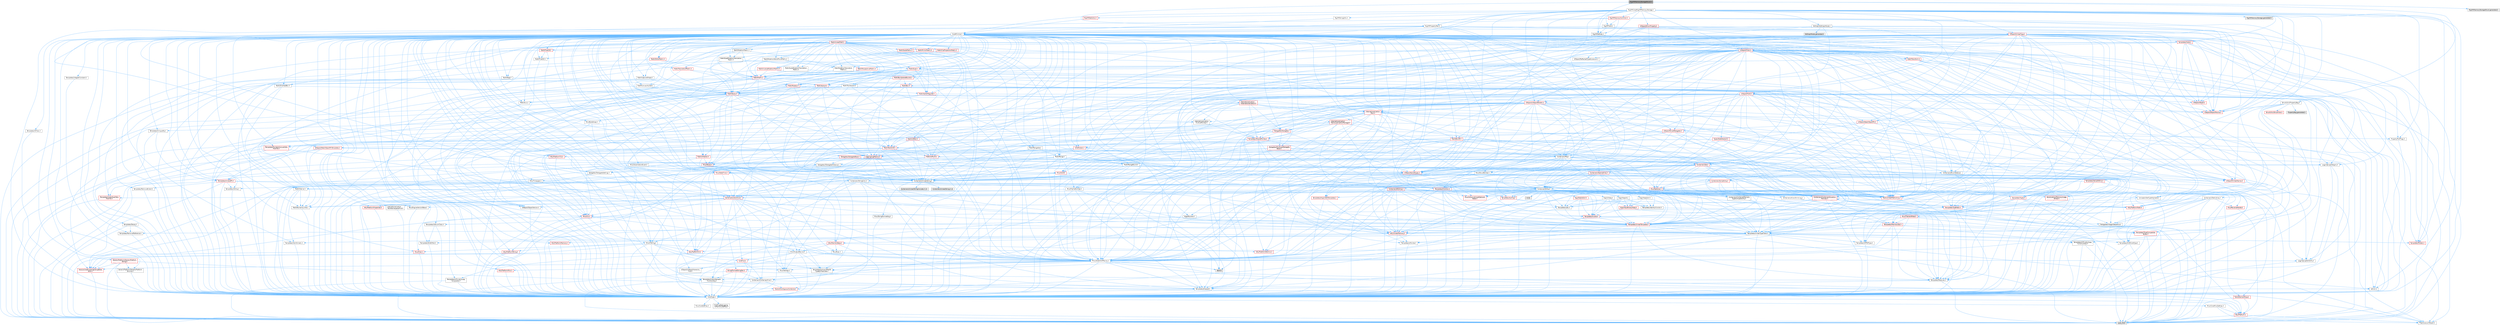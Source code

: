 digraph "RigVMMemoryStorageStruct.h"
{
 // INTERACTIVE_SVG=YES
 // LATEX_PDF_SIZE
  bgcolor="transparent";
  edge [fontname=Helvetica,fontsize=10,labelfontname=Helvetica,labelfontsize=10];
  node [fontname=Helvetica,fontsize=10,shape=box,height=0.2,width=0.4];
  Node1 [id="Node000001",label="RigVMMemoryStorageStruct.h",height=0.2,width=0.4,color="gray40", fillcolor="grey60", style="filled", fontcolor="black",tooltip=" "];
  Node1 -> Node2 [id="edge1_Node000001_Node000002",color="steelblue1",style="solid",tooltip=" "];
  Node2 [id="Node000002",label="RigVMDefines.h",height=0.2,width=0.4,color="grey40", fillcolor="white", style="filled",URL="$da/db4/RigVMDefines_8h.html",tooltip=" "];
  Node1 -> Node3 [id="edge2_Node000001_Node000003",color="steelblue1",style="solid",tooltip=" "];
  Node3 [id="Node000003",label="RigVMCore/RigVMMemoryStorage.h",height=0.2,width=0.4,color="grey40", fillcolor="white", style="filled",URL="$d1/dd5/RigVMMemoryStorage_8h.html",tooltip=" "];
  Node3 -> Node4 [id="edge3_Node000003_Node000004",color="steelblue1",style="solid",tooltip=" "];
  Node4 [id="Node000004",label="Containers/Array.h",height=0.2,width=0.4,color="grey40", fillcolor="white", style="filled",URL="$df/dd0/Array_8h.html",tooltip=" "];
  Node4 -> Node5 [id="edge4_Node000004_Node000005",color="steelblue1",style="solid",tooltip=" "];
  Node5 [id="Node000005",label="CoreTypes.h",height=0.2,width=0.4,color="grey40", fillcolor="white", style="filled",URL="$dc/dec/CoreTypes_8h.html",tooltip=" "];
  Node5 -> Node6 [id="edge5_Node000005_Node000006",color="steelblue1",style="solid",tooltip=" "];
  Node6 [id="Node000006",label="HAL/Platform.h",height=0.2,width=0.4,color="red", fillcolor="#FFF0F0", style="filled",URL="$d9/dd0/Platform_8h.html",tooltip=" "];
  Node6 -> Node9 [id="edge6_Node000006_Node000009",color="steelblue1",style="solid",tooltip=" "];
  Node9 [id="Node000009",label="type_traits",height=0.2,width=0.4,color="grey60", fillcolor="#E0E0E0", style="filled",tooltip=" "];
  Node6 -> Node10 [id="edge7_Node000006_Node000010",color="steelblue1",style="solid",tooltip=" "];
  Node10 [id="Node000010",label="PreprocessorHelpers.h",height=0.2,width=0.4,color="grey40", fillcolor="white", style="filled",URL="$db/ddb/PreprocessorHelpers_8h.html",tooltip=" "];
  Node5 -> Node16 [id="edge8_Node000005_Node000016",color="steelblue1",style="solid",tooltip=" "];
  Node16 [id="Node000016",label="ProfilingDebugging\l/UMemoryDefines.h",height=0.2,width=0.4,color="grey40", fillcolor="white", style="filled",URL="$d2/da2/UMemoryDefines_8h.html",tooltip=" "];
  Node5 -> Node17 [id="edge9_Node000005_Node000017",color="steelblue1",style="solid",tooltip=" "];
  Node17 [id="Node000017",label="Misc/CoreMiscDefines.h",height=0.2,width=0.4,color="grey40", fillcolor="white", style="filled",URL="$da/d38/CoreMiscDefines_8h.html",tooltip=" "];
  Node17 -> Node6 [id="edge10_Node000017_Node000006",color="steelblue1",style="solid",tooltip=" "];
  Node17 -> Node10 [id="edge11_Node000017_Node000010",color="steelblue1",style="solid",tooltip=" "];
  Node5 -> Node18 [id="edge12_Node000005_Node000018",color="steelblue1",style="solid",tooltip=" "];
  Node18 [id="Node000018",label="Misc/CoreDefines.h",height=0.2,width=0.4,color="grey40", fillcolor="white", style="filled",URL="$d3/dd2/CoreDefines_8h.html",tooltip=" "];
  Node4 -> Node19 [id="edge13_Node000004_Node000019",color="steelblue1",style="solid",tooltip=" "];
  Node19 [id="Node000019",label="Misc/AssertionMacros.h",height=0.2,width=0.4,color="grey40", fillcolor="white", style="filled",URL="$d0/dfa/AssertionMacros_8h.html",tooltip=" "];
  Node19 -> Node5 [id="edge14_Node000019_Node000005",color="steelblue1",style="solid",tooltip=" "];
  Node19 -> Node6 [id="edge15_Node000019_Node000006",color="steelblue1",style="solid",tooltip=" "];
  Node19 -> Node20 [id="edge16_Node000019_Node000020",color="steelblue1",style="solid",tooltip=" "];
  Node20 [id="Node000020",label="HAL/PlatformMisc.h",height=0.2,width=0.4,color="red", fillcolor="#FFF0F0", style="filled",URL="$d0/df5/PlatformMisc_8h.html",tooltip=" "];
  Node20 -> Node5 [id="edge17_Node000020_Node000005",color="steelblue1",style="solid",tooltip=" "];
  Node19 -> Node10 [id="edge18_Node000019_Node000010",color="steelblue1",style="solid",tooltip=" "];
  Node19 -> Node56 [id="edge19_Node000019_Node000056",color="steelblue1",style="solid",tooltip=" "];
  Node56 [id="Node000056",label="Templates/EnableIf.h",height=0.2,width=0.4,color="grey40", fillcolor="white", style="filled",URL="$d7/d60/EnableIf_8h.html",tooltip=" "];
  Node56 -> Node5 [id="edge20_Node000056_Node000005",color="steelblue1",style="solid",tooltip=" "];
  Node19 -> Node57 [id="edge21_Node000019_Node000057",color="steelblue1",style="solid",tooltip=" "];
  Node57 [id="Node000057",label="Templates/IsArrayOrRefOf\lTypeByPredicate.h",height=0.2,width=0.4,color="grey40", fillcolor="white", style="filled",URL="$d6/da1/IsArrayOrRefOfTypeByPredicate_8h.html",tooltip=" "];
  Node57 -> Node5 [id="edge22_Node000057_Node000005",color="steelblue1",style="solid",tooltip=" "];
  Node19 -> Node58 [id="edge23_Node000019_Node000058",color="steelblue1",style="solid",tooltip=" "];
  Node58 [id="Node000058",label="Templates/IsValidVariadic\lFunctionArg.h",height=0.2,width=0.4,color="grey40", fillcolor="white", style="filled",URL="$d0/dc8/IsValidVariadicFunctionArg_8h.html",tooltip=" "];
  Node58 -> Node5 [id="edge24_Node000058_Node000005",color="steelblue1",style="solid",tooltip=" "];
  Node58 -> Node59 [id="edge25_Node000058_Node000059",color="steelblue1",style="solid",tooltip=" "];
  Node59 [id="Node000059",label="IsEnum.h",height=0.2,width=0.4,color="grey40", fillcolor="white", style="filled",URL="$d4/de5/IsEnum_8h.html",tooltip=" "];
  Node58 -> Node9 [id="edge26_Node000058_Node000009",color="steelblue1",style="solid",tooltip=" "];
  Node19 -> Node60 [id="edge27_Node000019_Node000060",color="steelblue1",style="solid",tooltip=" "];
  Node60 [id="Node000060",label="Traits/IsCharEncodingCompatible\lWith.h",height=0.2,width=0.4,color="red", fillcolor="#FFF0F0", style="filled",URL="$df/dd1/IsCharEncodingCompatibleWith_8h.html",tooltip=" "];
  Node60 -> Node9 [id="edge28_Node000060_Node000009",color="steelblue1",style="solid",tooltip=" "];
  Node19 -> Node62 [id="edge29_Node000019_Node000062",color="steelblue1",style="solid",tooltip=" "];
  Node62 [id="Node000062",label="Misc/VarArgs.h",height=0.2,width=0.4,color="grey40", fillcolor="white", style="filled",URL="$d5/d6f/VarArgs_8h.html",tooltip=" "];
  Node62 -> Node5 [id="edge30_Node000062_Node000005",color="steelblue1",style="solid",tooltip=" "];
  Node19 -> Node63 [id="edge31_Node000019_Node000063",color="steelblue1",style="solid",tooltip=" "];
  Node63 [id="Node000063",label="String/FormatStringSan.h",height=0.2,width=0.4,color="red", fillcolor="#FFF0F0", style="filled",URL="$d3/d8b/FormatStringSan_8h.html",tooltip=" "];
  Node63 -> Node9 [id="edge32_Node000063_Node000009",color="steelblue1",style="solid",tooltip=" "];
  Node63 -> Node5 [id="edge33_Node000063_Node000005",color="steelblue1",style="solid",tooltip=" "];
  Node63 -> Node64 [id="edge34_Node000063_Node000064",color="steelblue1",style="solid",tooltip=" "];
  Node64 [id="Node000064",label="Templates/Requires.h",height=0.2,width=0.4,color="grey40", fillcolor="white", style="filled",URL="$dc/d96/Requires_8h.html",tooltip=" "];
  Node64 -> Node56 [id="edge35_Node000064_Node000056",color="steelblue1",style="solid",tooltip=" "];
  Node64 -> Node9 [id="edge36_Node000064_Node000009",color="steelblue1",style="solid",tooltip=" "];
  Node63 -> Node58 [id="edge37_Node000063_Node000058",color="steelblue1",style="solid",tooltip=" "];
  Node63 -> Node28 [id="edge38_Node000063_Node000028",color="steelblue1",style="solid",tooltip=" "];
  Node28 [id="Node000028",label="Containers/ContainersFwd.h",height=0.2,width=0.4,color="grey40", fillcolor="white", style="filled",URL="$d4/d0a/ContainersFwd_8h.html",tooltip=" "];
  Node28 -> Node6 [id="edge39_Node000028_Node000006",color="steelblue1",style="solid",tooltip=" "];
  Node28 -> Node5 [id="edge40_Node000028_Node000005",color="steelblue1",style="solid",tooltip=" "];
  Node28 -> Node25 [id="edge41_Node000028_Node000025",color="steelblue1",style="solid",tooltip=" "];
  Node25 [id="Node000025",label="Traits/IsContiguousContainer.h",height=0.2,width=0.4,color="red", fillcolor="#FFF0F0", style="filled",URL="$d5/d3c/IsContiguousContainer_8h.html",tooltip=" "];
  Node25 -> Node5 [id="edge42_Node000025_Node000005",color="steelblue1",style="solid",tooltip=" "];
  Node19 -> Node69 [id="edge43_Node000019_Node000069",color="steelblue1",style="solid",tooltip=" "];
  Node69 [id="Node000069",label="atomic",height=0.2,width=0.4,color="grey60", fillcolor="#E0E0E0", style="filled",tooltip=" "];
  Node4 -> Node70 [id="edge44_Node000004_Node000070",color="steelblue1",style="solid",tooltip=" "];
  Node70 [id="Node000070",label="Misc/IntrusiveUnsetOptional\lState.h",height=0.2,width=0.4,color="red", fillcolor="#FFF0F0", style="filled",URL="$d2/d0a/IntrusiveUnsetOptionalState_8h.html",tooltip=" "];
  Node4 -> Node72 [id="edge45_Node000004_Node000072",color="steelblue1",style="solid",tooltip=" "];
  Node72 [id="Node000072",label="Misc/ReverseIterate.h",height=0.2,width=0.4,color="red", fillcolor="#FFF0F0", style="filled",URL="$db/de3/ReverseIterate_8h.html",tooltip=" "];
  Node72 -> Node6 [id="edge46_Node000072_Node000006",color="steelblue1",style="solid",tooltip=" "];
  Node4 -> Node74 [id="edge47_Node000004_Node000074",color="steelblue1",style="solid",tooltip=" "];
  Node74 [id="Node000074",label="HAL/UnrealMemory.h",height=0.2,width=0.4,color="red", fillcolor="#FFF0F0", style="filled",URL="$d9/d96/UnrealMemory_8h.html",tooltip=" "];
  Node74 -> Node5 [id="edge48_Node000074_Node000005",color="steelblue1",style="solid",tooltip=" "];
  Node74 -> Node78 [id="edge49_Node000074_Node000078",color="steelblue1",style="solid",tooltip=" "];
  Node78 [id="Node000078",label="HAL/MemoryBase.h",height=0.2,width=0.4,color="red", fillcolor="#FFF0F0", style="filled",URL="$d6/d9f/MemoryBase_8h.html",tooltip=" "];
  Node78 -> Node5 [id="edge50_Node000078_Node000005",color="steelblue1",style="solid",tooltip=" "];
  Node78 -> Node49 [id="edge51_Node000078_Node000049",color="steelblue1",style="solid",tooltip=" "];
  Node49 [id="Node000049",label="HAL/PlatformAtomics.h",height=0.2,width=0.4,color="red", fillcolor="#FFF0F0", style="filled",URL="$d3/d36/PlatformAtomics_8h.html",tooltip=" "];
  Node49 -> Node5 [id="edge52_Node000049_Node000005",color="steelblue1",style="solid",tooltip=" "];
  Node78 -> Node32 [id="edge53_Node000078_Node000032",color="steelblue1",style="solid",tooltip=" "];
  Node32 [id="Node000032",label="HAL/PlatformCrt.h",height=0.2,width=0.4,color="red", fillcolor="#FFF0F0", style="filled",URL="$d8/d75/PlatformCrt_8h.html",tooltip=" "];
  Node78 -> Node79 [id="edge54_Node000078_Node000079",color="steelblue1",style="solid",tooltip=" "];
  Node79 [id="Node000079",label="Misc/Exec.h",height=0.2,width=0.4,color="grey40", fillcolor="white", style="filled",URL="$de/ddb/Exec_8h.html",tooltip=" "];
  Node79 -> Node5 [id="edge55_Node000079_Node000005",color="steelblue1",style="solid",tooltip=" "];
  Node79 -> Node19 [id="edge56_Node000079_Node000019",color="steelblue1",style="solid",tooltip=" "];
  Node78 -> Node80 [id="edge57_Node000078_Node000080",color="steelblue1",style="solid",tooltip=" "];
  Node80 [id="Node000080",label="Misc/OutputDevice.h",height=0.2,width=0.4,color="grey40", fillcolor="white", style="filled",URL="$d7/d32/OutputDevice_8h.html",tooltip=" "];
  Node80 -> Node27 [id="edge58_Node000080_Node000027",color="steelblue1",style="solid",tooltip=" "];
  Node27 [id="Node000027",label="CoreFwd.h",height=0.2,width=0.4,color="red", fillcolor="#FFF0F0", style="filled",URL="$d1/d1e/CoreFwd_8h.html",tooltip=" "];
  Node27 -> Node5 [id="edge59_Node000027_Node000005",color="steelblue1",style="solid",tooltip=" "];
  Node27 -> Node28 [id="edge60_Node000027_Node000028",color="steelblue1",style="solid",tooltip=" "];
  Node27 -> Node30 [id="edge61_Node000027_Node000030",color="steelblue1",style="solid",tooltip=" "];
  Node30 [id="Node000030",label="UObject/UObjectHierarchy\lFwd.h",height=0.2,width=0.4,color="grey40", fillcolor="white", style="filled",URL="$d3/d13/UObjectHierarchyFwd_8h.html",tooltip=" "];
  Node80 -> Node5 [id="edge62_Node000080_Node000005",color="steelblue1",style="solid",tooltip=" "];
  Node80 -> Node81 [id="edge63_Node000080_Node000081",color="steelblue1",style="solid",tooltip=" "];
  Node81 [id="Node000081",label="Logging/LogVerbosity.h",height=0.2,width=0.4,color="grey40", fillcolor="white", style="filled",URL="$d2/d8f/LogVerbosity_8h.html",tooltip=" "];
  Node81 -> Node5 [id="edge64_Node000081_Node000005",color="steelblue1",style="solid",tooltip=" "];
  Node80 -> Node62 [id="edge65_Node000080_Node000062",color="steelblue1",style="solid",tooltip=" "];
  Node80 -> Node57 [id="edge66_Node000080_Node000057",color="steelblue1",style="solid",tooltip=" "];
  Node80 -> Node58 [id="edge67_Node000080_Node000058",color="steelblue1",style="solid",tooltip=" "];
  Node80 -> Node60 [id="edge68_Node000080_Node000060",color="steelblue1",style="solid",tooltip=" "];
  Node74 -> Node91 [id="edge69_Node000074_Node000091",color="steelblue1",style="solid",tooltip=" "];
  Node91 [id="Node000091",label="HAL/PlatformMemory.h",height=0.2,width=0.4,color="red", fillcolor="#FFF0F0", style="filled",URL="$de/d68/PlatformMemory_8h.html",tooltip=" "];
  Node91 -> Node5 [id="edge70_Node000091_Node000005",color="steelblue1",style="solid",tooltip=" "];
  Node74 -> Node94 [id="edge71_Node000074_Node000094",color="steelblue1",style="solid",tooltip=" "];
  Node94 [id="Node000094",label="Templates/IsPointer.h",height=0.2,width=0.4,color="grey40", fillcolor="white", style="filled",URL="$d7/d05/IsPointer_8h.html",tooltip=" "];
  Node94 -> Node5 [id="edge72_Node000094_Node000005",color="steelblue1",style="solid",tooltip=" "];
  Node4 -> Node95 [id="edge73_Node000004_Node000095",color="steelblue1",style="solid",tooltip=" "];
  Node95 [id="Node000095",label="Templates/UnrealTypeTraits.h",height=0.2,width=0.4,color="grey40", fillcolor="white", style="filled",URL="$d2/d2d/UnrealTypeTraits_8h.html",tooltip=" "];
  Node95 -> Node5 [id="edge74_Node000095_Node000005",color="steelblue1",style="solid",tooltip=" "];
  Node95 -> Node94 [id="edge75_Node000095_Node000094",color="steelblue1",style="solid",tooltip=" "];
  Node95 -> Node19 [id="edge76_Node000095_Node000019",color="steelblue1",style="solid",tooltip=" "];
  Node95 -> Node87 [id="edge77_Node000095_Node000087",color="steelblue1",style="solid",tooltip=" "];
  Node87 [id="Node000087",label="Templates/AndOrNot.h",height=0.2,width=0.4,color="grey40", fillcolor="white", style="filled",URL="$db/d0a/AndOrNot_8h.html",tooltip=" "];
  Node87 -> Node5 [id="edge78_Node000087_Node000005",color="steelblue1",style="solid",tooltip=" "];
  Node95 -> Node56 [id="edge79_Node000095_Node000056",color="steelblue1",style="solid",tooltip=" "];
  Node95 -> Node96 [id="edge80_Node000095_Node000096",color="steelblue1",style="solid",tooltip=" "];
  Node96 [id="Node000096",label="Templates/IsArithmetic.h",height=0.2,width=0.4,color="grey40", fillcolor="white", style="filled",URL="$d2/d5d/IsArithmetic_8h.html",tooltip=" "];
  Node96 -> Node5 [id="edge81_Node000096_Node000005",color="steelblue1",style="solid",tooltip=" "];
  Node95 -> Node59 [id="edge82_Node000095_Node000059",color="steelblue1",style="solid",tooltip=" "];
  Node95 -> Node97 [id="edge83_Node000095_Node000097",color="steelblue1",style="solid",tooltip=" "];
  Node97 [id="Node000097",label="Templates/Models.h",height=0.2,width=0.4,color="red", fillcolor="#FFF0F0", style="filled",URL="$d3/d0c/Models_8h.html",tooltip=" "];
  Node95 -> Node98 [id="edge84_Node000095_Node000098",color="steelblue1",style="solid",tooltip=" "];
  Node98 [id="Node000098",label="Templates/IsPODType.h",height=0.2,width=0.4,color="grey40", fillcolor="white", style="filled",URL="$d7/db1/IsPODType_8h.html",tooltip=" "];
  Node98 -> Node5 [id="edge85_Node000098_Node000005",color="steelblue1",style="solid",tooltip=" "];
  Node95 -> Node99 [id="edge86_Node000095_Node000099",color="steelblue1",style="solid",tooltip=" "];
  Node99 [id="Node000099",label="Templates/IsUECoreType.h",height=0.2,width=0.4,color="grey40", fillcolor="white", style="filled",URL="$d1/db8/IsUECoreType_8h.html",tooltip=" "];
  Node99 -> Node5 [id="edge87_Node000099_Node000005",color="steelblue1",style="solid",tooltip=" "];
  Node99 -> Node9 [id="edge88_Node000099_Node000009",color="steelblue1",style="solid",tooltip=" "];
  Node95 -> Node88 [id="edge89_Node000095_Node000088",color="steelblue1",style="solid",tooltip=" "];
  Node88 [id="Node000088",label="Templates/IsTriviallyCopy\lConstructible.h",height=0.2,width=0.4,color="grey40", fillcolor="white", style="filled",URL="$d3/d78/IsTriviallyCopyConstructible_8h.html",tooltip=" "];
  Node88 -> Node5 [id="edge90_Node000088_Node000005",color="steelblue1",style="solid",tooltip=" "];
  Node88 -> Node9 [id="edge91_Node000088_Node000009",color="steelblue1",style="solid",tooltip=" "];
  Node4 -> Node100 [id="edge92_Node000004_Node000100",color="steelblue1",style="solid",tooltip=" "];
  Node100 [id="Node000100",label="Templates/UnrealTemplate.h",height=0.2,width=0.4,color="red", fillcolor="#FFF0F0", style="filled",URL="$d4/d24/UnrealTemplate_8h.html",tooltip=" "];
  Node100 -> Node5 [id="edge93_Node000100_Node000005",color="steelblue1",style="solid",tooltip=" "];
  Node100 -> Node94 [id="edge94_Node000100_Node000094",color="steelblue1",style="solid",tooltip=" "];
  Node100 -> Node74 [id="edge95_Node000100_Node000074",color="steelblue1",style="solid",tooltip=" "];
  Node100 -> Node95 [id="edge96_Node000100_Node000095",color="steelblue1",style="solid",tooltip=" "];
  Node100 -> Node103 [id="edge97_Node000100_Node000103",color="steelblue1",style="solid",tooltip=" "];
  Node103 [id="Node000103",label="Templates/RemoveReference.h",height=0.2,width=0.4,color="grey40", fillcolor="white", style="filled",URL="$da/dbe/RemoveReference_8h.html",tooltip=" "];
  Node103 -> Node5 [id="edge98_Node000103_Node000005",color="steelblue1",style="solid",tooltip=" "];
  Node100 -> Node64 [id="edge99_Node000100_Node000064",color="steelblue1",style="solid",tooltip=" "];
  Node100 -> Node104 [id="edge100_Node000100_Node000104",color="steelblue1",style="solid",tooltip=" "];
  Node104 [id="Node000104",label="Templates/TypeCompatible\lBytes.h",height=0.2,width=0.4,color="red", fillcolor="#FFF0F0", style="filled",URL="$df/d0a/TypeCompatibleBytes_8h.html",tooltip=" "];
  Node104 -> Node5 [id="edge101_Node000104_Node000005",color="steelblue1",style="solid",tooltip=" "];
  Node104 -> Node9 [id="edge102_Node000104_Node000009",color="steelblue1",style="solid",tooltip=" "];
  Node100 -> Node25 [id="edge103_Node000100_Node000025",color="steelblue1",style="solid",tooltip=" "];
  Node100 -> Node9 [id="edge104_Node000100_Node000009",color="steelblue1",style="solid",tooltip=" "];
  Node4 -> Node106 [id="edge105_Node000004_Node000106",color="steelblue1",style="solid",tooltip=" "];
  Node106 [id="Node000106",label="Containers/AllowShrinking.h",height=0.2,width=0.4,color="grey40", fillcolor="white", style="filled",URL="$d7/d1a/AllowShrinking_8h.html",tooltip=" "];
  Node106 -> Node5 [id="edge106_Node000106_Node000005",color="steelblue1",style="solid",tooltip=" "];
  Node4 -> Node107 [id="edge107_Node000004_Node000107",color="steelblue1",style="solid",tooltip=" "];
  Node107 [id="Node000107",label="Containers/ContainerAllocation\lPolicies.h",height=0.2,width=0.4,color="red", fillcolor="#FFF0F0", style="filled",URL="$d7/dff/ContainerAllocationPolicies_8h.html",tooltip=" "];
  Node107 -> Node5 [id="edge108_Node000107_Node000005",color="steelblue1",style="solid",tooltip=" "];
  Node107 -> Node107 [id="edge109_Node000107_Node000107",color="steelblue1",style="solid",tooltip=" "];
  Node107 -> Node109 [id="edge110_Node000107_Node000109",color="steelblue1",style="solid",tooltip=" "];
  Node109 [id="Node000109",label="HAL/PlatformMath.h",height=0.2,width=0.4,color="red", fillcolor="#FFF0F0", style="filled",URL="$dc/d53/PlatformMath_8h.html",tooltip=" "];
  Node109 -> Node5 [id="edge111_Node000109_Node000005",color="steelblue1",style="solid",tooltip=" "];
  Node107 -> Node74 [id="edge112_Node000107_Node000074",color="steelblue1",style="solid",tooltip=" "];
  Node107 -> Node42 [id="edge113_Node000107_Node000042",color="steelblue1",style="solid",tooltip=" "];
  Node42 [id="Node000042",label="Math/NumericLimits.h",height=0.2,width=0.4,color="grey40", fillcolor="white", style="filled",URL="$df/d1b/NumericLimits_8h.html",tooltip=" "];
  Node42 -> Node5 [id="edge114_Node000042_Node000005",color="steelblue1",style="solid",tooltip=" "];
  Node107 -> Node19 [id="edge115_Node000107_Node000019",color="steelblue1",style="solid",tooltip=" "];
  Node107 -> Node118 [id="edge116_Node000107_Node000118",color="steelblue1",style="solid",tooltip=" "];
  Node118 [id="Node000118",label="Templates/MemoryOps.h",height=0.2,width=0.4,color="red", fillcolor="#FFF0F0", style="filled",URL="$db/dea/MemoryOps_8h.html",tooltip=" "];
  Node118 -> Node5 [id="edge117_Node000118_Node000005",color="steelblue1",style="solid",tooltip=" "];
  Node118 -> Node74 [id="edge118_Node000118_Node000074",color="steelblue1",style="solid",tooltip=" "];
  Node118 -> Node89 [id="edge119_Node000118_Node000089",color="steelblue1",style="solid",tooltip=" "];
  Node89 [id="Node000089",label="Templates/IsTriviallyCopy\lAssignable.h",height=0.2,width=0.4,color="grey40", fillcolor="white", style="filled",URL="$d2/df2/IsTriviallyCopyAssignable_8h.html",tooltip=" "];
  Node89 -> Node5 [id="edge120_Node000089_Node000005",color="steelblue1",style="solid",tooltip=" "];
  Node89 -> Node9 [id="edge121_Node000089_Node000009",color="steelblue1",style="solid",tooltip=" "];
  Node118 -> Node88 [id="edge122_Node000118_Node000088",color="steelblue1",style="solid",tooltip=" "];
  Node118 -> Node64 [id="edge123_Node000118_Node000064",color="steelblue1",style="solid",tooltip=" "];
  Node118 -> Node95 [id="edge124_Node000118_Node000095",color="steelblue1",style="solid",tooltip=" "];
  Node118 -> Node9 [id="edge125_Node000118_Node000009",color="steelblue1",style="solid",tooltip=" "];
  Node107 -> Node104 [id="edge126_Node000107_Node000104",color="steelblue1",style="solid",tooltip=" "];
  Node107 -> Node9 [id="edge127_Node000107_Node000009",color="steelblue1",style="solid",tooltip=" "];
  Node4 -> Node119 [id="edge128_Node000004_Node000119",color="steelblue1",style="solid",tooltip=" "];
  Node119 [id="Node000119",label="Containers/ContainerElement\lTypeCompatibility.h",height=0.2,width=0.4,color="grey40", fillcolor="white", style="filled",URL="$df/ddf/ContainerElementTypeCompatibility_8h.html",tooltip=" "];
  Node119 -> Node5 [id="edge129_Node000119_Node000005",color="steelblue1",style="solid",tooltip=" "];
  Node119 -> Node95 [id="edge130_Node000119_Node000095",color="steelblue1",style="solid",tooltip=" "];
  Node4 -> Node120 [id="edge131_Node000004_Node000120",color="steelblue1",style="solid",tooltip=" "];
  Node120 [id="Node000120",label="Serialization/Archive.h",height=0.2,width=0.4,color="red", fillcolor="#FFF0F0", style="filled",URL="$d7/d3b/Archive_8h.html",tooltip=" "];
  Node120 -> Node27 [id="edge132_Node000120_Node000027",color="steelblue1",style="solid",tooltip=" "];
  Node120 -> Node5 [id="edge133_Node000120_Node000005",color="steelblue1",style="solid",tooltip=" "];
  Node120 -> Node121 [id="edge134_Node000120_Node000121",color="steelblue1",style="solid",tooltip=" "];
  Node121 [id="Node000121",label="HAL/PlatformProperties.h",height=0.2,width=0.4,color="red", fillcolor="#FFF0F0", style="filled",URL="$d9/db0/PlatformProperties_8h.html",tooltip=" "];
  Node121 -> Node5 [id="edge135_Node000121_Node000005",color="steelblue1",style="solid",tooltip=" "];
  Node120 -> Node124 [id="edge136_Node000120_Node000124",color="steelblue1",style="solid",tooltip=" "];
  Node124 [id="Node000124",label="Internationalization\l/TextNamespaceFwd.h",height=0.2,width=0.4,color="grey40", fillcolor="white", style="filled",URL="$d8/d97/TextNamespaceFwd_8h.html",tooltip=" "];
  Node124 -> Node5 [id="edge137_Node000124_Node000005",color="steelblue1",style="solid",tooltip=" "];
  Node120 -> Node19 [id="edge138_Node000120_Node000019",color="steelblue1",style="solid",tooltip=" "];
  Node120 -> Node125 [id="edge139_Node000120_Node000125",color="steelblue1",style="solid",tooltip=" "];
  Node125 [id="Node000125",label="Misc/EngineVersionBase.h",height=0.2,width=0.4,color="grey40", fillcolor="white", style="filled",URL="$d5/d2b/EngineVersionBase_8h.html",tooltip=" "];
  Node125 -> Node5 [id="edge140_Node000125_Node000005",color="steelblue1",style="solid",tooltip=" "];
  Node120 -> Node62 [id="edge141_Node000120_Node000062",color="steelblue1",style="solid",tooltip=" "];
  Node120 -> Node56 [id="edge142_Node000120_Node000056",color="steelblue1",style="solid",tooltip=" "];
  Node120 -> Node57 [id="edge143_Node000120_Node000057",color="steelblue1",style="solid",tooltip=" "];
  Node120 -> Node128 [id="edge144_Node000120_Node000128",color="steelblue1",style="solid",tooltip=" "];
  Node128 [id="Node000128",label="Templates/IsEnumClass.h",height=0.2,width=0.4,color="grey40", fillcolor="white", style="filled",URL="$d7/d15/IsEnumClass_8h.html",tooltip=" "];
  Node128 -> Node5 [id="edge145_Node000128_Node000005",color="steelblue1",style="solid",tooltip=" "];
  Node128 -> Node87 [id="edge146_Node000128_Node000087",color="steelblue1",style="solid",tooltip=" "];
  Node120 -> Node58 [id="edge147_Node000120_Node000058",color="steelblue1",style="solid",tooltip=" "];
  Node120 -> Node100 [id="edge148_Node000120_Node000100",color="steelblue1",style="solid",tooltip=" "];
  Node120 -> Node60 [id="edge149_Node000120_Node000060",color="steelblue1",style="solid",tooltip=" "];
  Node120 -> Node129 [id="edge150_Node000120_Node000129",color="steelblue1",style="solid",tooltip=" "];
  Node129 [id="Node000129",label="UObject/ObjectVersion.h",height=0.2,width=0.4,color="grey40", fillcolor="white", style="filled",URL="$da/d63/ObjectVersion_8h.html",tooltip=" "];
  Node129 -> Node5 [id="edge151_Node000129_Node000005",color="steelblue1",style="solid",tooltip=" "];
  Node4 -> Node130 [id="edge152_Node000004_Node000130",color="steelblue1",style="solid",tooltip=" "];
  Node130 [id="Node000130",label="Serialization/MemoryImage\lWriter.h",height=0.2,width=0.4,color="red", fillcolor="#FFF0F0", style="filled",URL="$d0/d08/MemoryImageWriter_8h.html",tooltip=" "];
  Node130 -> Node5 [id="edge153_Node000130_Node000005",color="steelblue1",style="solid",tooltip=" "];
  Node4 -> Node144 [id="edge154_Node000004_Node000144",color="steelblue1",style="solid",tooltip=" "];
  Node144 [id="Node000144",label="Algo/Heapify.h",height=0.2,width=0.4,color="grey40", fillcolor="white", style="filled",URL="$d0/d2a/Heapify_8h.html",tooltip=" "];
  Node144 -> Node145 [id="edge155_Node000144_Node000145",color="steelblue1",style="solid",tooltip=" "];
  Node145 [id="Node000145",label="Algo/Impl/BinaryHeap.h",height=0.2,width=0.4,color="red", fillcolor="#FFF0F0", style="filled",URL="$d7/da3/Algo_2Impl_2BinaryHeap_8h.html",tooltip=" "];
  Node145 -> Node146 [id="edge156_Node000145_Node000146",color="steelblue1",style="solid",tooltip=" "];
  Node146 [id="Node000146",label="Templates/Invoke.h",height=0.2,width=0.4,color="red", fillcolor="#FFF0F0", style="filled",URL="$d7/deb/Invoke_8h.html",tooltip=" "];
  Node146 -> Node5 [id="edge157_Node000146_Node000005",color="steelblue1",style="solid",tooltip=" "];
  Node146 -> Node100 [id="edge158_Node000146_Node000100",color="steelblue1",style="solid",tooltip=" "];
  Node146 -> Node9 [id="edge159_Node000146_Node000009",color="steelblue1",style="solid",tooltip=" "];
  Node145 -> Node9 [id="edge160_Node000145_Node000009",color="steelblue1",style="solid",tooltip=" "];
  Node144 -> Node150 [id="edge161_Node000144_Node000150",color="steelblue1",style="solid",tooltip=" "];
  Node150 [id="Node000150",label="Templates/IdentityFunctor.h",height=0.2,width=0.4,color="grey40", fillcolor="white", style="filled",URL="$d7/d2e/IdentityFunctor_8h.html",tooltip=" "];
  Node150 -> Node6 [id="edge162_Node000150_Node000006",color="steelblue1",style="solid",tooltip=" "];
  Node144 -> Node146 [id="edge163_Node000144_Node000146",color="steelblue1",style="solid",tooltip=" "];
  Node144 -> Node151 [id="edge164_Node000144_Node000151",color="steelblue1",style="solid",tooltip=" "];
  Node151 [id="Node000151",label="Templates/Less.h",height=0.2,width=0.4,color="grey40", fillcolor="white", style="filled",URL="$de/dc8/Less_8h.html",tooltip=" "];
  Node151 -> Node5 [id="edge165_Node000151_Node000005",color="steelblue1",style="solid",tooltip=" "];
  Node151 -> Node100 [id="edge166_Node000151_Node000100",color="steelblue1",style="solid",tooltip=" "];
  Node144 -> Node100 [id="edge167_Node000144_Node000100",color="steelblue1",style="solid",tooltip=" "];
  Node4 -> Node152 [id="edge168_Node000004_Node000152",color="steelblue1",style="solid",tooltip=" "];
  Node152 [id="Node000152",label="Algo/HeapSort.h",height=0.2,width=0.4,color="grey40", fillcolor="white", style="filled",URL="$d3/d92/HeapSort_8h.html",tooltip=" "];
  Node152 -> Node145 [id="edge169_Node000152_Node000145",color="steelblue1",style="solid",tooltip=" "];
  Node152 -> Node150 [id="edge170_Node000152_Node000150",color="steelblue1",style="solid",tooltip=" "];
  Node152 -> Node151 [id="edge171_Node000152_Node000151",color="steelblue1",style="solid",tooltip=" "];
  Node152 -> Node100 [id="edge172_Node000152_Node000100",color="steelblue1",style="solid",tooltip=" "];
  Node4 -> Node153 [id="edge173_Node000004_Node000153",color="steelblue1",style="solid",tooltip=" "];
  Node153 [id="Node000153",label="Algo/IsHeap.h",height=0.2,width=0.4,color="grey40", fillcolor="white", style="filled",URL="$de/d32/IsHeap_8h.html",tooltip=" "];
  Node153 -> Node145 [id="edge174_Node000153_Node000145",color="steelblue1",style="solid",tooltip=" "];
  Node153 -> Node150 [id="edge175_Node000153_Node000150",color="steelblue1",style="solid",tooltip=" "];
  Node153 -> Node146 [id="edge176_Node000153_Node000146",color="steelblue1",style="solid",tooltip=" "];
  Node153 -> Node151 [id="edge177_Node000153_Node000151",color="steelblue1",style="solid",tooltip=" "];
  Node153 -> Node100 [id="edge178_Node000153_Node000100",color="steelblue1",style="solid",tooltip=" "];
  Node4 -> Node145 [id="edge179_Node000004_Node000145",color="steelblue1",style="solid",tooltip=" "];
  Node4 -> Node154 [id="edge180_Node000004_Node000154",color="steelblue1",style="solid",tooltip=" "];
  Node154 [id="Node000154",label="Algo/StableSort.h",height=0.2,width=0.4,color="red", fillcolor="#FFF0F0", style="filled",URL="$d7/d3c/StableSort_8h.html",tooltip=" "];
  Node154 -> Node150 [id="edge181_Node000154_Node000150",color="steelblue1",style="solid",tooltip=" "];
  Node154 -> Node146 [id="edge182_Node000154_Node000146",color="steelblue1",style="solid",tooltip=" "];
  Node154 -> Node151 [id="edge183_Node000154_Node000151",color="steelblue1",style="solid",tooltip=" "];
  Node154 -> Node100 [id="edge184_Node000154_Node000100",color="steelblue1",style="solid",tooltip=" "];
  Node4 -> Node157 [id="edge185_Node000004_Node000157",color="steelblue1",style="solid",tooltip=" "];
  Node157 [id="Node000157",label="Concepts/GetTypeHashable.h",height=0.2,width=0.4,color="grey40", fillcolor="white", style="filled",URL="$d3/da2/GetTypeHashable_8h.html",tooltip=" "];
  Node157 -> Node5 [id="edge186_Node000157_Node000005",color="steelblue1",style="solid",tooltip=" "];
  Node157 -> Node135 [id="edge187_Node000157_Node000135",color="steelblue1",style="solid",tooltip=" "];
  Node135 [id="Node000135",label="Templates/TypeHash.h",height=0.2,width=0.4,color="red", fillcolor="#FFF0F0", style="filled",URL="$d1/d62/TypeHash_8h.html",tooltip=" "];
  Node135 -> Node5 [id="edge188_Node000135_Node000005",color="steelblue1",style="solid",tooltip=" "];
  Node135 -> Node64 [id="edge189_Node000135_Node000064",color="steelblue1",style="solid",tooltip=" "];
  Node135 -> Node136 [id="edge190_Node000135_Node000136",color="steelblue1",style="solid",tooltip=" "];
  Node136 [id="Node000136",label="Misc/Crc.h",height=0.2,width=0.4,color="red", fillcolor="#FFF0F0", style="filled",URL="$d4/dd2/Crc_8h.html",tooltip=" "];
  Node136 -> Node5 [id="edge191_Node000136_Node000005",color="steelblue1",style="solid",tooltip=" "];
  Node136 -> Node76 [id="edge192_Node000136_Node000076",color="steelblue1",style="solid",tooltip=" "];
  Node76 [id="Node000076",label="HAL/PlatformString.h",height=0.2,width=0.4,color="red", fillcolor="#FFF0F0", style="filled",URL="$db/db5/PlatformString_8h.html",tooltip=" "];
  Node76 -> Node5 [id="edge193_Node000076_Node000005",color="steelblue1",style="solid",tooltip=" "];
  Node136 -> Node19 [id="edge194_Node000136_Node000019",color="steelblue1",style="solid",tooltip=" "];
  Node136 -> Node137 [id="edge195_Node000136_Node000137",color="steelblue1",style="solid",tooltip=" "];
  Node137 [id="Node000137",label="Misc/CString.h",height=0.2,width=0.4,color="grey40", fillcolor="white", style="filled",URL="$d2/d49/CString_8h.html",tooltip=" "];
  Node137 -> Node5 [id="edge196_Node000137_Node000005",color="steelblue1",style="solid",tooltip=" "];
  Node137 -> Node32 [id="edge197_Node000137_Node000032",color="steelblue1",style="solid",tooltip=" "];
  Node137 -> Node76 [id="edge198_Node000137_Node000076",color="steelblue1",style="solid",tooltip=" "];
  Node137 -> Node19 [id="edge199_Node000137_Node000019",color="steelblue1",style="solid",tooltip=" "];
  Node137 -> Node138 [id="edge200_Node000137_Node000138",color="steelblue1",style="solid",tooltip=" "];
  Node138 [id="Node000138",label="Misc/Char.h",height=0.2,width=0.4,color="red", fillcolor="#FFF0F0", style="filled",URL="$d0/d58/Char_8h.html",tooltip=" "];
  Node138 -> Node5 [id="edge201_Node000138_Node000005",color="steelblue1",style="solid",tooltip=" "];
  Node138 -> Node9 [id="edge202_Node000138_Node000009",color="steelblue1",style="solid",tooltip=" "];
  Node137 -> Node62 [id="edge203_Node000137_Node000062",color="steelblue1",style="solid",tooltip=" "];
  Node137 -> Node57 [id="edge204_Node000137_Node000057",color="steelblue1",style="solid",tooltip=" "];
  Node137 -> Node58 [id="edge205_Node000137_Node000058",color="steelblue1",style="solid",tooltip=" "];
  Node137 -> Node60 [id="edge206_Node000137_Node000060",color="steelblue1",style="solid",tooltip=" "];
  Node136 -> Node138 [id="edge207_Node000136_Node000138",color="steelblue1",style="solid",tooltip=" "];
  Node136 -> Node95 [id="edge208_Node000136_Node000095",color="steelblue1",style="solid",tooltip=" "];
  Node135 -> Node9 [id="edge209_Node000135_Node000009",color="steelblue1",style="solid",tooltip=" "];
  Node4 -> Node150 [id="edge210_Node000004_Node000150",color="steelblue1",style="solid",tooltip=" "];
  Node4 -> Node146 [id="edge211_Node000004_Node000146",color="steelblue1",style="solid",tooltip=" "];
  Node4 -> Node151 [id="edge212_Node000004_Node000151",color="steelblue1",style="solid",tooltip=" "];
  Node4 -> Node158 [id="edge213_Node000004_Node000158",color="steelblue1",style="solid",tooltip=" "];
  Node158 [id="Node000158",label="Templates/LosesQualifiers\lFromTo.h",height=0.2,width=0.4,color="red", fillcolor="#FFF0F0", style="filled",URL="$d2/db3/LosesQualifiersFromTo_8h.html",tooltip=" "];
  Node158 -> Node9 [id="edge214_Node000158_Node000009",color="steelblue1",style="solid",tooltip=" "];
  Node4 -> Node64 [id="edge215_Node000004_Node000064",color="steelblue1",style="solid",tooltip=" "];
  Node4 -> Node159 [id="edge216_Node000004_Node000159",color="steelblue1",style="solid",tooltip=" "];
  Node159 [id="Node000159",label="Templates/Sorting.h",height=0.2,width=0.4,color="red", fillcolor="#FFF0F0", style="filled",URL="$d3/d9e/Sorting_8h.html",tooltip=" "];
  Node159 -> Node5 [id="edge217_Node000159_Node000005",color="steelblue1",style="solid",tooltip=" "];
  Node159 -> Node109 [id="edge218_Node000159_Node000109",color="steelblue1",style="solid",tooltip=" "];
  Node159 -> Node151 [id="edge219_Node000159_Node000151",color="steelblue1",style="solid",tooltip=" "];
  Node4 -> Node163 [id="edge220_Node000004_Node000163",color="steelblue1",style="solid",tooltip=" "];
  Node163 [id="Node000163",label="Templates/AlignmentTemplates.h",height=0.2,width=0.4,color="red", fillcolor="#FFF0F0", style="filled",URL="$dd/d32/AlignmentTemplates_8h.html",tooltip=" "];
  Node163 -> Node5 [id="edge221_Node000163_Node000005",color="steelblue1",style="solid",tooltip=" "];
  Node163 -> Node94 [id="edge222_Node000163_Node000094",color="steelblue1",style="solid",tooltip=" "];
  Node4 -> Node23 [id="edge223_Node000004_Node000023",color="steelblue1",style="solid",tooltip=" "];
  Node23 [id="Node000023",label="Traits/ElementType.h",height=0.2,width=0.4,color="red", fillcolor="#FFF0F0", style="filled",URL="$d5/d4f/ElementType_8h.html",tooltip=" "];
  Node23 -> Node6 [id="edge224_Node000023_Node000006",color="steelblue1",style="solid",tooltip=" "];
  Node23 -> Node9 [id="edge225_Node000023_Node000009",color="steelblue1",style="solid",tooltip=" "];
  Node4 -> Node115 [id="edge226_Node000004_Node000115",color="steelblue1",style="solid",tooltip=" "];
  Node115 [id="Node000115",label="limits",height=0.2,width=0.4,color="grey60", fillcolor="#E0E0E0", style="filled",tooltip=" "];
  Node4 -> Node9 [id="edge227_Node000004_Node000009",color="steelblue1",style="solid",tooltip=" "];
  Node3 -> Node164 [id="edge228_Node000003_Node000164",color="steelblue1",style="solid",tooltip=" "];
  Node164 [id="Node000164",label="Containers/UnrealString.h",height=0.2,width=0.4,color="grey40", fillcolor="white", style="filled",URL="$d5/dba/UnrealString_8h.html",tooltip=" "];
  Node164 -> Node165 [id="edge229_Node000164_Node000165",color="steelblue1",style="solid",tooltip=" "];
  Node165 [id="Node000165",label="Containers/UnrealStringIncludes.h.inl",height=0.2,width=0.4,color="grey60", fillcolor="#E0E0E0", style="filled",tooltip=" "];
  Node164 -> Node166 [id="edge230_Node000164_Node000166",color="steelblue1",style="solid",tooltip=" "];
  Node166 [id="Node000166",label="Containers/UnrealString.h.inl",height=0.2,width=0.4,color="grey60", fillcolor="#E0E0E0", style="filled",tooltip=" "];
  Node164 -> Node167 [id="edge231_Node000164_Node000167",color="steelblue1",style="solid",tooltip=" "];
  Node167 [id="Node000167",label="Misc/StringFormatArg.h",height=0.2,width=0.4,color="grey40", fillcolor="white", style="filled",URL="$d2/d16/StringFormatArg_8h.html",tooltip=" "];
  Node167 -> Node28 [id="edge232_Node000167_Node000028",color="steelblue1",style="solid",tooltip=" "];
  Node3 -> Node168 [id="edge233_Node000003_Node000168",color="steelblue1",style="solid",tooltip=" "];
  Node168 [id="Node000168",label="CoreMinimal.h",height=0.2,width=0.4,color="grey40", fillcolor="white", style="filled",URL="$d7/d67/CoreMinimal_8h.html",tooltip=" "];
  Node168 -> Node5 [id="edge234_Node000168_Node000005",color="steelblue1",style="solid",tooltip=" "];
  Node168 -> Node27 [id="edge235_Node000168_Node000027",color="steelblue1",style="solid",tooltip=" "];
  Node168 -> Node30 [id="edge236_Node000168_Node000030",color="steelblue1",style="solid",tooltip=" "];
  Node168 -> Node28 [id="edge237_Node000168_Node000028",color="steelblue1",style="solid",tooltip=" "];
  Node168 -> Node62 [id="edge238_Node000168_Node000062",color="steelblue1",style="solid",tooltip=" "];
  Node168 -> Node81 [id="edge239_Node000168_Node000081",color="steelblue1",style="solid",tooltip=" "];
  Node168 -> Node80 [id="edge240_Node000168_Node000080",color="steelblue1",style="solid",tooltip=" "];
  Node168 -> Node32 [id="edge241_Node000168_Node000032",color="steelblue1",style="solid",tooltip=" "];
  Node168 -> Node20 [id="edge242_Node000168_Node000020",color="steelblue1",style="solid",tooltip=" "];
  Node168 -> Node19 [id="edge243_Node000168_Node000019",color="steelblue1",style="solid",tooltip=" "];
  Node168 -> Node94 [id="edge244_Node000168_Node000094",color="steelblue1",style="solid",tooltip=" "];
  Node168 -> Node91 [id="edge245_Node000168_Node000091",color="steelblue1",style="solid",tooltip=" "];
  Node168 -> Node49 [id="edge246_Node000168_Node000049",color="steelblue1",style="solid",tooltip=" "];
  Node168 -> Node79 [id="edge247_Node000168_Node000079",color="steelblue1",style="solid",tooltip=" "];
  Node168 -> Node78 [id="edge248_Node000168_Node000078",color="steelblue1",style="solid",tooltip=" "];
  Node168 -> Node74 [id="edge249_Node000168_Node000074",color="steelblue1",style="solid",tooltip=" "];
  Node168 -> Node96 [id="edge250_Node000168_Node000096",color="steelblue1",style="solid",tooltip=" "];
  Node168 -> Node87 [id="edge251_Node000168_Node000087",color="steelblue1",style="solid",tooltip=" "];
  Node168 -> Node98 [id="edge252_Node000168_Node000098",color="steelblue1",style="solid",tooltip=" "];
  Node168 -> Node99 [id="edge253_Node000168_Node000099",color="steelblue1",style="solid",tooltip=" "];
  Node168 -> Node88 [id="edge254_Node000168_Node000088",color="steelblue1",style="solid",tooltip=" "];
  Node168 -> Node95 [id="edge255_Node000168_Node000095",color="steelblue1",style="solid",tooltip=" "];
  Node168 -> Node56 [id="edge256_Node000168_Node000056",color="steelblue1",style="solid",tooltip=" "];
  Node168 -> Node103 [id="edge257_Node000168_Node000103",color="steelblue1",style="solid",tooltip=" "];
  Node168 -> Node169 [id="edge258_Node000168_Node000169",color="steelblue1",style="solid",tooltip=" "];
  Node169 [id="Node000169",label="Templates/IntegralConstant.h",height=0.2,width=0.4,color="grey40", fillcolor="white", style="filled",URL="$db/d1b/IntegralConstant_8h.html",tooltip=" "];
  Node169 -> Node5 [id="edge259_Node000169_Node000005",color="steelblue1",style="solid",tooltip=" "];
  Node168 -> Node170 [id="edge260_Node000168_Node000170",color="steelblue1",style="solid",tooltip=" "];
  Node170 [id="Node000170",label="Templates/IsClass.h",height=0.2,width=0.4,color="grey40", fillcolor="white", style="filled",URL="$db/dcb/IsClass_8h.html",tooltip=" "];
  Node170 -> Node5 [id="edge261_Node000170_Node000005",color="steelblue1",style="solid",tooltip=" "];
  Node168 -> Node104 [id="edge262_Node000168_Node000104",color="steelblue1",style="solid",tooltip=" "];
  Node168 -> Node25 [id="edge263_Node000168_Node000025",color="steelblue1",style="solid",tooltip=" "];
  Node168 -> Node100 [id="edge264_Node000168_Node000100",color="steelblue1",style="solid",tooltip=" "];
  Node168 -> Node42 [id="edge265_Node000168_Node000042",color="steelblue1",style="solid",tooltip=" "];
  Node168 -> Node109 [id="edge266_Node000168_Node000109",color="steelblue1",style="solid",tooltip=" "];
  Node168 -> Node89 [id="edge267_Node000168_Node000089",color="steelblue1",style="solid",tooltip=" "];
  Node168 -> Node118 [id="edge268_Node000168_Node000118",color="steelblue1",style="solid",tooltip=" "];
  Node168 -> Node107 [id="edge269_Node000168_Node000107",color="steelblue1",style="solid",tooltip=" "];
  Node168 -> Node128 [id="edge270_Node000168_Node000128",color="steelblue1",style="solid",tooltip=" "];
  Node168 -> Node121 [id="edge271_Node000168_Node000121",color="steelblue1",style="solid",tooltip=" "];
  Node168 -> Node125 [id="edge272_Node000168_Node000125",color="steelblue1",style="solid",tooltip=" "];
  Node168 -> Node124 [id="edge273_Node000168_Node000124",color="steelblue1",style="solid",tooltip=" "];
  Node168 -> Node120 [id="edge274_Node000168_Node000120",color="steelblue1",style="solid",tooltip=" "];
  Node168 -> Node151 [id="edge275_Node000168_Node000151",color="steelblue1",style="solid",tooltip=" "];
  Node168 -> Node159 [id="edge276_Node000168_Node000159",color="steelblue1",style="solid",tooltip=" "];
  Node168 -> Node138 [id="edge277_Node000168_Node000138",color="steelblue1",style="solid",tooltip=" "];
  Node168 -> Node171 [id="edge278_Node000168_Node000171",color="steelblue1",style="solid",tooltip=" "];
  Node171 [id="Node000171",label="GenericPlatform/GenericPlatform\lStricmp.h",height=0.2,width=0.4,color="grey40", fillcolor="white", style="filled",URL="$d2/d86/GenericPlatformStricmp_8h.html",tooltip=" "];
  Node171 -> Node5 [id="edge279_Node000171_Node000005",color="steelblue1",style="solid",tooltip=" "];
  Node168 -> Node172 [id="edge280_Node000168_Node000172",color="steelblue1",style="solid",tooltip=" "];
  Node172 [id="Node000172",label="GenericPlatform/GenericPlatform\lString.h",height=0.2,width=0.4,color="red", fillcolor="#FFF0F0", style="filled",URL="$dd/d20/GenericPlatformString_8h.html",tooltip=" "];
  Node172 -> Node5 [id="edge281_Node000172_Node000005",color="steelblue1",style="solid",tooltip=" "];
  Node172 -> Node171 [id="edge282_Node000172_Node000171",color="steelblue1",style="solid",tooltip=" "];
  Node172 -> Node56 [id="edge283_Node000172_Node000056",color="steelblue1",style="solid",tooltip=" "];
  Node172 -> Node60 [id="edge284_Node000172_Node000060",color="steelblue1",style="solid",tooltip=" "];
  Node172 -> Node9 [id="edge285_Node000172_Node000009",color="steelblue1",style="solid",tooltip=" "];
  Node168 -> Node76 [id="edge286_Node000168_Node000076",color="steelblue1",style="solid",tooltip=" "];
  Node168 -> Node137 [id="edge287_Node000168_Node000137",color="steelblue1",style="solid",tooltip=" "];
  Node168 -> Node136 [id="edge288_Node000168_Node000136",color="steelblue1",style="solid",tooltip=" "];
  Node168 -> Node162 [id="edge289_Node000168_Node000162",color="steelblue1",style="solid",tooltip=" "];
  Node162 [id="Node000162",label="Math/UnrealMathUtility.h",height=0.2,width=0.4,color="red", fillcolor="#FFF0F0", style="filled",URL="$db/db8/UnrealMathUtility_8h.html",tooltip=" "];
  Node162 -> Node5 [id="edge290_Node000162_Node000005",color="steelblue1",style="solid",tooltip=" "];
  Node162 -> Node19 [id="edge291_Node000162_Node000019",color="steelblue1",style="solid",tooltip=" "];
  Node162 -> Node109 [id="edge292_Node000162_Node000109",color="steelblue1",style="solid",tooltip=" "];
  Node162 -> Node64 [id="edge293_Node000162_Node000064",color="steelblue1",style="solid",tooltip=" "];
  Node168 -> Node164 [id="edge294_Node000168_Node000164",color="steelblue1",style="solid",tooltip=" "];
  Node168 -> Node4 [id="edge295_Node000168_Node000004",color="steelblue1",style="solid",tooltip=" "];
  Node168 -> Node175 [id="edge296_Node000168_Node000175",color="steelblue1",style="solid",tooltip=" "];
  Node175 [id="Node000175",label="Misc/FrameNumber.h",height=0.2,width=0.4,color="grey40", fillcolor="white", style="filled",URL="$dd/dbd/FrameNumber_8h.html",tooltip=" "];
  Node175 -> Node5 [id="edge297_Node000175_Node000005",color="steelblue1",style="solid",tooltip=" "];
  Node175 -> Node42 [id="edge298_Node000175_Node000042",color="steelblue1",style="solid",tooltip=" "];
  Node175 -> Node162 [id="edge299_Node000175_Node000162",color="steelblue1",style="solid",tooltip=" "];
  Node175 -> Node56 [id="edge300_Node000175_Node000056",color="steelblue1",style="solid",tooltip=" "];
  Node175 -> Node95 [id="edge301_Node000175_Node000095",color="steelblue1",style="solid",tooltip=" "];
  Node168 -> Node176 [id="edge302_Node000168_Node000176",color="steelblue1",style="solid",tooltip=" "];
  Node176 [id="Node000176",label="Misc/Timespan.h",height=0.2,width=0.4,color="grey40", fillcolor="white", style="filled",URL="$da/dd9/Timespan_8h.html",tooltip=" "];
  Node176 -> Node5 [id="edge303_Node000176_Node000005",color="steelblue1",style="solid",tooltip=" "];
  Node176 -> Node177 [id="edge304_Node000176_Node000177",color="steelblue1",style="solid",tooltip=" "];
  Node177 [id="Node000177",label="Math/Interval.h",height=0.2,width=0.4,color="grey40", fillcolor="white", style="filled",URL="$d1/d55/Interval_8h.html",tooltip=" "];
  Node177 -> Node5 [id="edge305_Node000177_Node000005",color="steelblue1",style="solid",tooltip=" "];
  Node177 -> Node96 [id="edge306_Node000177_Node000096",color="steelblue1",style="solid",tooltip=" "];
  Node177 -> Node95 [id="edge307_Node000177_Node000095",color="steelblue1",style="solid",tooltip=" "];
  Node177 -> Node42 [id="edge308_Node000177_Node000042",color="steelblue1",style="solid",tooltip=" "];
  Node177 -> Node162 [id="edge309_Node000177_Node000162",color="steelblue1",style="solid",tooltip=" "];
  Node176 -> Node162 [id="edge310_Node000176_Node000162",color="steelblue1",style="solid",tooltip=" "];
  Node176 -> Node19 [id="edge311_Node000176_Node000019",color="steelblue1",style="solid",tooltip=" "];
  Node168 -> Node178 [id="edge312_Node000168_Node000178",color="steelblue1",style="solid",tooltip=" "];
  Node178 [id="Node000178",label="Containers/StringConv.h",height=0.2,width=0.4,color="grey40", fillcolor="white", style="filled",URL="$d3/ddf/StringConv_8h.html",tooltip=" "];
  Node178 -> Node5 [id="edge313_Node000178_Node000005",color="steelblue1",style="solid",tooltip=" "];
  Node178 -> Node19 [id="edge314_Node000178_Node000019",color="steelblue1",style="solid",tooltip=" "];
  Node178 -> Node107 [id="edge315_Node000178_Node000107",color="steelblue1",style="solid",tooltip=" "];
  Node178 -> Node4 [id="edge316_Node000178_Node000004",color="steelblue1",style="solid",tooltip=" "];
  Node178 -> Node137 [id="edge317_Node000178_Node000137",color="steelblue1",style="solid",tooltip=" "];
  Node178 -> Node179 [id="edge318_Node000178_Node000179",color="steelblue1",style="solid",tooltip=" "];
  Node179 [id="Node000179",label="Templates/IsArray.h",height=0.2,width=0.4,color="grey40", fillcolor="white", style="filled",URL="$d8/d8d/IsArray_8h.html",tooltip=" "];
  Node179 -> Node5 [id="edge319_Node000179_Node000005",color="steelblue1",style="solid",tooltip=" "];
  Node178 -> Node100 [id="edge320_Node000178_Node000100",color="steelblue1",style="solid",tooltip=" "];
  Node178 -> Node95 [id="edge321_Node000178_Node000095",color="steelblue1",style="solid",tooltip=" "];
  Node178 -> Node23 [id="edge322_Node000178_Node000023",color="steelblue1",style="solid",tooltip=" "];
  Node178 -> Node60 [id="edge323_Node000178_Node000060",color="steelblue1",style="solid",tooltip=" "];
  Node178 -> Node25 [id="edge324_Node000178_Node000025",color="steelblue1",style="solid",tooltip=" "];
  Node178 -> Node9 [id="edge325_Node000178_Node000009",color="steelblue1",style="solid",tooltip=" "];
  Node168 -> Node180 [id="edge326_Node000168_Node000180",color="steelblue1",style="solid",tooltip=" "];
  Node180 [id="Node000180",label="UObject/UnrealNames.h",height=0.2,width=0.4,color="red", fillcolor="#FFF0F0", style="filled",URL="$d8/db1/UnrealNames_8h.html",tooltip=" "];
  Node180 -> Node5 [id="edge327_Node000180_Node000005",color="steelblue1",style="solid",tooltip=" "];
  Node168 -> Node182 [id="edge328_Node000168_Node000182",color="steelblue1",style="solid",tooltip=" "];
  Node182 [id="Node000182",label="UObject/NameTypes.h",height=0.2,width=0.4,color="red", fillcolor="#FFF0F0", style="filled",URL="$d6/d35/NameTypes_8h.html",tooltip=" "];
  Node182 -> Node5 [id="edge329_Node000182_Node000005",color="steelblue1",style="solid",tooltip=" "];
  Node182 -> Node19 [id="edge330_Node000182_Node000019",color="steelblue1",style="solid",tooltip=" "];
  Node182 -> Node74 [id="edge331_Node000182_Node000074",color="steelblue1",style="solid",tooltip=" "];
  Node182 -> Node95 [id="edge332_Node000182_Node000095",color="steelblue1",style="solid",tooltip=" "];
  Node182 -> Node100 [id="edge333_Node000182_Node000100",color="steelblue1",style="solid",tooltip=" "];
  Node182 -> Node164 [id="edge334_Node000182_Node000164",color="steelblue1",style="solid",tooltip=" "];
  Node182 -> Node178 [id="edge335_Node000182_Node000178",color="steelblue1",style="solid",tooltip=" "];
  Node182 -> Node180 [id="edge336_Node000182_Node000180",color="steelblue1",style="solid",tooltip=" "];
  Node182 -> Node70 [id="edge337_Node000182_Node000070",color="steelblue1",style="solid",tooltip=" "];
  Node168 -> Node190 [id="edge338_Node000168_Node000190",color="steelblue1",style="solid",tooltip=" "];
  Node190 [id="Node000190",label="Misc/Parse.h",height=0.2,width=0.4,color="red", fillcolor="#FFF0F0", style="filled",URL="$dc/d71/Parse_8h.html",tooltip=" "];
  Node190 -> Node164 [id="edge339_Node000190_Node000164",color="steelblue1",style="solid",tooltip=" "];
  Node190 -> Node5 [id="edge340_Node000190_Node000005",color="steelblue1",style="solid",tooltip=" "];
  Node190 -> Node32 [id="edge341_Node000190_Node000032",color="steelblue1",style="solid",tooltip=" "];
  Node190 -> Node191 [id="edge342_Node000190_Node000191",color="steelblue1",style="solid",tooltip=" "];
  Node191 [id="Node000191",label="Templates/Function.h",height=0.2,width=0.4,color="red", fillcolor="#FFF0F0", style="filled",URL="$df/df5/Function_8h.html",tooltip=" "];
  Node191 -> Node5 [id="edge343_Node000191_Node000005",color="steelblue1",style="solid",tooltip=" "];
  Node191 -> Node19 [id="edge344_Node000191_Node000019",color="steelblue1",style="solid",tooltip=" "];
  Node191 -> Node70 [id="edge345_Node000191_Node000070",color="steelblue1",style="solid",tooltip=" "];
  Node191 -> Node74 [id="edge346_Node000191_Node000074",color="steelblue1",style="solid",tooltip=" "];
  Node191 -> Node95 [id="edge347_Node000191_Node000095",color="steelblue1",style="solid",tooltip=" "];
  Node191 -> Node146 [id="edge348_Node000191_Node000146",color="steelblue1",style="solid",tooltip=" "];
  Node191 -> Node100 [id="edge349_Node000191_Node000100",color="steelblue1",style="solid",tooltip=" "];
  Node191 -> Node64 [id="edge350_Node000191_Node000064",color="steelblue1",style="solid",tooltip=" "];
  Node191 -> Node162 [id="edge351_Node000191_Node000162",color="steelblue1",style="solid",tooltip=" "];
  Node191 -> Node9 [id="edge352_Node000191_Node000009",color="steelblue1",style="solid",tooltip=" "];
  Node168 -> Node163 [id="edge353_Node000168_Node000163",color="steelblue1",style="solid",tooltip=" "];
  Node168 -> Node193 [id="edge354_Node000168_Node000193",color="steelblue1",style="solid",tooltip=" "];
  Node193 [id="Node000193",label="Misc/StructBuilder.h",height=0.2,width=0.4,color="grey40", fillcolor="white", style="filled",URL="$d9/db3/StructBuilder_8h.html",tooltip=" "];
  Node193 -> Node5 [id="edge355_Node000193_Node000005",color="steelblue1",style="solid",tooltip=" "];
  Node193 -> Node162 [id="edge356_Node000193_Node000162",color="steelblue1",style="solid",tooltip=" "];
  Node193 -> Node163 [id="edge357_Node000193_Node000163",color="steelblue1",style="solid",tooltip=" "];
  Node168 -> Node111 [id="edge358_Node000168_Node000111",color="steelblue1",style="solid",tooltip=" "];
  Node111 [id="Node000111",label="Templates/Decay.h",height=0.2,width=0.4,color="grey40", fillcolor="white", style="filled",URL="$dd/d0f/Decay_8h.html",tooltip=" "];
  Node111 -> Node5 [id="edge359_Node000111_Node000005",color="steelblue1",style="solid",tooltip=" "];
  Node111 -> Node103 [id="edge360_Node000111_Node000103",color="steelblue1",style="solid",tooltip=" "];
  Node111 -> Node9 [id="edge361_Node000111_Node000009",color="steelblue1",style="solid",tooltip=" "];
  Node168 -> Node194 [id="edge362_Node000168_Node000194",color="steelblue1",style="solid",tooltip=" "];
  Node194 [id="Node000194",label="Templates/PointerIsConvertible\lFromTo.h",height=0.2,width=0.4,color="red", fillcolor="#FFF0F0", style="filled",URL="$d6/d65/PointerIsConvertibleFromTo_8h.html",tooltip=" "];
  Node194 -> Node5 [id="edge363_Node000194_Node000005",color="steelblue1",style="solid",tooltip=" "];
  Node194 -> Node158 [id="edge364_Node000194_Node000158",color="steelblue1",style="solid",tooltip=" "];
  Node194 -> Node9 [id="edge365_Node000194_Node000009",color="steelblue1",style="solid",tooltip=" "];
  Node168 -> Node146 [id="edge366_Node000168_Node000146",color="steelblue1",style="solid",tooltip=" "];
  Node168 -> Node191 [id="edge367_Node000168_Node000191",color="steelblue1",style="solid",tooltip=" "];
  Node168 -> Node135 [id="edge368_Node000168_Node000135",color="steelblue1",style="solid",tooltip=" "];
  Node168 -> Node195 [id="edge369_Node000168_Node000195",color="steelblue1",style="solid",tooltip=" "];
  Node195 [id="Node000195",label="Containers/ScriptArray.h",height=0.2,width=0.4,color="red", fillcolor="#FFF0F0", style="filled",URL="$dc/daf/ScriptArray_8h.html",tooltip=" "];
  Node195 -> Node5 [id="edge370_Node000195_Node000005",color="steelblue1",style="solid",tooltip=" "];
  Node195 -> Node19 [id="edge371_Node000195_Node000019",color="steelblue1",style="solid",tooltip=" "];
  Node195 -> Node74 [id="edge372_Node000195_Node000074",color="steelblue1",style="solid",tooltip=" "];
  Node195 -> Node106 [id="edge373_Node000195_Node000106",color="steelblue1",style="solid",tooltip=" "];
  Node195 -> Node107 [id="edge374_Node000195_Node000107",color="steelblue1",style="solid",tooltip=" "];
  Node195 -> Node4 [id="edge375_Node000195_Node000004",color="steelblue1",style="solid",tooltip=" "];
  Node168 -> Node196 [id="edge376_Node000168_Node000196",color="steelblue1",style="solid",tooltip=" "];
  Node196 [id="Node000196",label="Containers/BitArray.h",height=0.2,width=0.4,color="red", fillcolor="#FFF0F0", style="filled",URL="$d1/de4/BitArray_8h.html",tooltip=" "];
  Node196 -> Node107 [id="edge377_Node000196_Node000107",color="steelblue1",style="solid",tooltip=" "];
  Node196 -> Node5 [id="edge378_Node000196_Node000005",color="steelblue1",style="solid",tooltip=" "];
  Node196 -> Node49 [id="edge379_Node000196_Node000049",color="steelblue1",style="solid",tooltip=" "];
  Node196 -> Node74 [id="edge380_Node000196_Node000074",color="steelblue1",style="solid",tooltip=" "];
  Node196 -> Node162 [id="edge381_Node000196_Node000162",color="steelblue1",style="solid",tooltip=" "];
  Node196 -> Node19 [id="edge382_Node000196_Node000019",color="steelblue1",style="solid",tooltip=" "];
  Node196 -> Node120 [id="edge383_Node000196_Node000120",color="steelblue1",style="solid",tooltip=" "];
  Node196 -> Node130 [id="edge384_Node000196_Node000130",color="steelblue1",style="solid",tooltip=" "];
  Node196 -> Node56 [id="edge385_Node000196_Node000056",color="steelblue1",style="solid",tooltip=" "];
  Node196 -> Node146 [id="edge386_Node000196_Node000146",color="steelblue1",style="solid",tooltip=" "];
  Node196 -> Node100 [id="edge387_Node000196_Node000100",color="steelblue1",style="solid",tooltip=" "];
  Node196 -> Node95 [id="edge388_Node000196_Node000095",color="steelblue1",style="solid",tooltip=" "];
  Node168 -> Node197 [id="edge389_Node000168_Node000197",color="steelblue1",style="solid",tooltip=" "];
  Node197 [id="Node000197",label="Containers/SparseArray.h",height=0.2,width=0.4,color="red", fillcolor="#FFF0F0", style="filled",URL="$d5/dbf/SparseArray_8h.html",tooltip=" "];
  Node197 -> Node5 [id="edge390_Node000197_Node000005",color="steelblue1",style="solid",tooltip=" "];
  Node197 -> Node19 [id="edge391_Node000197_Node000019",color="steelblue1",style="solid",tooltip=" "];
  Node197 -> Node74 [id="edge392_Node000197_Node000074",color="steelblue1",style="solid",tooltip=" "];
  Node197 -> Node95 [id="edge393_Node000197_Node000095",color="steelblue1",style="solid",tooltip=" "];
  Node197 -> Node100 [id="edge394_Node000197_Node000100",color="steelblue1",style="solid",tooltip=" "];
  Node197 -> Node107 [id="edge395_Node000197_Node000107",color="steelblue1",style="solid",tooltip=" "];
  Node197 -> Node151 [id="edge396_Node000197_Node000151",color="steelblue1",style="solid",tooltip=" "];
  Node197 -> Node4 [id="edge397_Node000197_Node000004",color="steelblue1",style="solid",tooltip=" "];
  Node197 -> Node162 [id="edge398_Node000197_Node000162",color="steelblue1",style="solid",tooltip=" "];
  Node197 -> Node195 [id="edge399_Node000197_Node000195",color="steelblue1",style="solid",tooltip=" "];
  Node197 -> Node196 [id="edge400_Node000197_Node000196",color="steelblue1",style="solid",tooltip=" "];
  Node197 -> Node130 [id="edge401_Node000197_Node000130",color="steelblue1",style="solid",tooltip=" "];
  Node197 -> Node164 [id="edge402_Node000197_Node000164",color="steelblue1",style="solid",tooltip=" "];
  Node197 -> Node70 [id="edge403_Node000197_Node000070",color="steelblue1",style="solid",tooltip=" "];
  Node168 -> Node213 [id="edge404_Node000168_Node000213",color="steelblue1",style="solid",tooltip=" "];
  Node213 [id="Node000213",label="Containers/Set.h",height=0.2,width=0.4,color="red", fillcolor="#FFF0F0", style="filled",URL="$d4/d45/Set_8h.html",tooltip=" "];
  Node213 -> Node107 [id="edge405_Node000213_Node000107",color="steelblue1",style="solid",tooltip=" "];
  Node213 -> Node119 [id="edge406_Node000213_Node000119",color="steelblue1",style="solid",tooltip=" "];
  Node213 -> Node197 [id="edge407_Node000213_Node000197",color="steelblue1",style="solid",tooltip=" "];
  Node213 -> Node28 [id="edge408_Node000213_Node000028",color="steelblue1",style="solid",tooltip=" "];
  Node213 -> Node162 [id="edge409_Node000213_Node000162",color="steelblue1",style="solid",tooltip=" "];
  Node213 -> Node19 [id="edge410_Node000213_Node000019",color="steelblue1",style="solid",tooltip=" "];
  Node213 -> Node193 [id="edge411_Node000213_Node000193",color="steelblue1",style="solid",tooltip=" "];
  Node213 -> Node130 [id="edge412_Node000213_Node000130",color="steelblue1",style="solid",tooltip=" "];
  Node213 -> Node191 [id="edge413_Node000213_Node000191",color="steelblue1",style="solid",tooltip=" "];
  Node213 -> Node159 [id="edge414_Node000213_Node000159",color="steelblue1",style="solid",tooltip=" "];
  Node213 -> Node135 [id="edge415_Node000213_Node000135",color="steelblue1",style="solid",tooltip=" "];
  Node213 -> Node100 [id="edge416_Node000213_Node000100",color="steelblue1",style="solid",tooltip=" "];
  Node213 -> Node9 [id="edge417_Node000213_Node000009",color="steelblue1",style="solid",tooltip=" "];
  Node168 -> Node216 [id="edge418_Node000168_Node000216",color="steelblue1",style="solid",tooltip=" "];
  Node216 [id="Node000216",label="Algo/Reverse.h",height=0.2,width=0.4,color="grey40", fillcolor="white", style="filled",URL="$d5/d93/Reverse_8h.html",tooltip=" "];
  Node216 -> Node5 [id="edge419_Node000216_Node000005",color="steelblue1",style="solid",tooltip=" "];
  Node216 -> Node100 [id="edge420_Node000216_Node000100",color="steelblue1",style="solid",tooltip=" "];
  Node168 -> Node217 [id="edge421_Node000168_Node000217",color="steelblue1",style="solid",tooltip=" "];
  Node217 [id="Node000217",label="Containers/Map.h",height=0.2,width=0.4,color="grey40", fillcolor="white", style="filled",URL="$df/d79/Map_8h.html",tooltip=" "];
  Node217 -> Node5 [id="edge422_Node000217_Node000005",color="steelblue1",style="solid",tooltip=" "];
  Node217 -> Node216 [id="edge423_Node000217_Node000216",color="steelblue1",style="solid",tooltip=" "];
  Node217 -> Node119 [id="edge424_Node000217_Node000119",color="steelblue1",style="solid",tooltip=" "];
  Node217 -> Node213 [id="edge425_Node000217_Node000213",color="steelblue1",style="solid",tooltip=" "];
  Node217 -> Node164 [id="edge426_Node000217_Node000164",color="steelblue1",style="solid",tooltip=" "];
  Node217 -> Node19 [id="edge427_Node000217_Node000019",color="steelblue1",style="solid",tooltip=" "];
  Node217 -> Node193 [id="edge428_Node000217_Node000193",color="steelblue1",style="solid",tooltip=" "];
  Node217 -> Node191 [id="edge429_Node000217_Node000191",color="steelblue1",style="solid",tooltip=" "];
  Node217 -> Node159 [id="edge430_Node000217_Node000159",color="steelblue1",style="solid",tooltip=" "];
  Node217 -> Node218 [id="edge431_Node000217_Node000218",color="steelblue1",style="solid",tooltip=" "];
  Node218 [id="Node000218",label="Templates/Tuple.h",height=0.2,width=0.4,color="red", fillcolor="#FFF0F0", style="filled",URL="$d2/d4f/Tuple_8h.html",tooltip=" "];
  Node218 -> Node5 [id="edge432_Node000218_Node000005",color="steelblue1",style="solid",tooltip=" "];
  Node218 -> Node100 [id="edge433_Node000218_Node000100",color="steelblue1",style="solid",tooltip=" "];
  Node218 -> Node219 [id="edge434_Node000218_Node000219",color="steelblue1",style="solid",tooltip=" "];
  Node219 [id="Node000219",label="Delegates/IntegerSequence.h",height=0.2,width=0.4,color="grey40", fillcolor="white", style="filled",URL="$d2/dcc/IntegerSequence_8h.html",tooltip=" "];
  Node219 -> Node5 [id="edge435_Node000219_Node000005",color="steelblue1",style="solid",tooltip=" "];
  Node218 -> Node146 [id="edge436_Node000218_Node000146",color="steelblue1",style="solid",tooltip=" "];
  Node218 -> Node64 [id="edge437_Node000218_Node000064",color="steelblue1",style="solid",tooltip=" "];
  Node218 -> Node135 [id="edge438_Node000218_Node000135",color="steelblue1",style="solid",tooltip=" "];
  Node218 -> Node9 [id="edge439_Node000218_Node000009",color="steelblue1",style="solid",tooltip=" "];
  Node217 -> Node100 [id="edge440_Node000217_Node000100",color="steelblue1",style="solid",tooltip=" "];
  Node217 -> Node95 [id="edge441_Node000217_Node000095",color="steelblue1",style="solid",tooltip=" "];
  Node217 -> Node9 [id="edge442_Node000217_Node000009",color="steelblue1",style="solid",tooltip=" "];
  Node168 -> Node221 [id="edge443_Node000168_Node000221",color="steelblue1",style="solid",tooltip=" "];
  Node221 [id="Node000221",label="Math/IntPoint.h",height=0.2,width=0.4,color="red", fillcolor="#FFF0F0", style="filled",URL="$d3/df7/IntPoint_8h.html",tooltip=" "];
  Node221 -> Node5 [id="edge444_Node000221_Node000005",color="steelblue1",style="solid",tooltip=" "];
  Node221 -> Node19 [id="edge445_Node000221_Node000019",color="steelblue1",style="solid",tooltip=" "];
  Node221 -> Node190 [id="edge446_Node000221_Node000190",color="steelblue1",style="solid",tooltip=" "];
  Node221 -> Node162 [id="edge447_Node000221_Node000162",color="steelblue1",style="solid",tooltip=" "];
  Node221 -> Node164 [id="edge448_Node000221_Node000164",color="steelblue1",style="solid",tooltip=" "];
  Node221 -> Node135 [id="edge449_Node000221_Node000135",color="steelblue1",style="solid",tooltip=" "];
  Node168 -> Node223 [id="edge450_Node000168_Node000223",color="steelblue1",style="solid",tooltip=" "];
  Node223 [id="Node000223",label="Math/IntVector.h",height=0.2,width=0.4,color="red", fillcolor="#FFF0F0", style="filled",URL="$d7/d44/IntVector_8h.html",tooltip=" "];
  Node223 -> Node5 [id="edge451_Node000223_Node000005",color="steelblue1",style="solid",tooltip=" "];
  Node223 -> Node136 [id="edge452_Node000223_Node000136",color="steelblue1",style="solid",tooltip=" "];
  Node223 -> Node190 [id="edge453_Node000223_Node000190",color="steelblue1",style="solid",tooltip=" "];
  Node223 -> Node162 [id="edge454_Node000223_Node000162",color="steelblue1",style="solid",tooltip=" "];
  Node223 -> Node164 [id="edge455_Node000223_Node000164",color="steelblue1",style="solid",tooltip=" "];
  Node168 -> Node224 [id="edge456_Node000168_Node000224",color="steelblue1",style="solid",tooltip=" "];
  Node224 [id="Node000224",label="Logging/LogCategory.h",height=0.2,width=0.4,color="grey40", fillcolor="white", style="filled",URL="$d9/d36/LogCategory_8h.html",tooltip=" "];
  Node224 -> Node5 [id="edge457_Node000224_Node000005",color="steelblue1",style="solid",tooltip=" "];
  Node224 -> Node81 [id="edge458_Node000224_Node000081",color="steelblue1",style="solid",tooltip=" "];
  Node224 -> Node182 [id="edge459_Node000224_Node000182",color="steelblue1",style="solid",tooltip=" "];
  Node168 -> Node225 [id="edge460_Node000168_Node000225",color="steelblue1",style="solid",tooltip=" "];
  Node225 [id="Node000225",label="Logging/LogMacros.h",height=0.2,width=0.4,color="red", fillcolor="#FFF0F0", style="filled",URL="$d0/d16/LogMacros_8h.html",tooltip=" "];
  Node225 -> Node164 [id="edge461_Node000225_Node000164",color="steelblue1",style="solid",tooltip=" "];
  Node225 -> Node5 [id="edge462_Node000225_Node000005",color="steelblue1",style="solid",tooltip=" "];
  Node225 -> Node10 [id="edge463_Node000225_Node000010",color="steelblue1",style="solid",tooltip=" "];
  Node225 -> Node224 [id="edge464_Node000225_Node000224",color="steelblue1",style="solid",tooltip=" "];
  Node225 -> Node81 [id="edge465_Node000225_Node000081",color="steelblue1",style="solid",tooltip=" "];
  Node225 -> Node19 [id="edge466_Node000225_Node000019",color="steelblue1",style="solid",tooltip=" "];
  Node225 -> Node62 [id="edge467_Node000225_Node000062",color="steelblue1",style="solid",tooltip=" "];
  Node225 -> Node63 [id="edge468_Node000225_Node000063",color="steelblue1",style="solid",tooltip=" "];
  Node225 -> Node56 [id="edge469_Node000225_Node000056",color="steelblue1",style="solid",tooltip=" "];
  Node225 -> Node57 [id="edge470_Node000225_Node000057",color="steelblue1",style="solid",tooltip=" "];
  Node225 -> Node58 [id="edge471_Node000225_Node000058",color="steelblue1",style="solid",tooltip=" "];
  Node225 -> Node60 [id="edge472_Node000225_Node000060",color="steelblue1",style="solid",tooltip=" "];
  Node225 -> Node9 [id="edge473_Node000225_Node000009",color="steelblue1",style="solid",tooltip=" "];
  Node168 -> Node228 [id="edge474_Node000168_Node000228",color="steelblue1",style="solid",tooltip=" "];
  Node228 [id="Node000228",label="Math/Vector2D.h",height=0.2,width=0.4,color="red", fillcolor="#FFF0F0", style="filled",URL="$d3/db0/Vector2D_8h.html",tooltip=" "];
  Node228 -> Node5 [id="edge475_Node000228_Node000005",color="steelblue1",style="solid",tooltip=" "];
  Node228 -> Node19 [id="edge476_Node000228_Node000019",color="steelblue1",style="solid",tooltip=" "];
  Node228 -> Node136 [id="edge477_Node000228_Node000136",color="steelblue1",style="solid",tooltip=" "];
  Node228 -> Node162 [id="edge478_Node000228_Node000162",color="steelblue1",style="solid",tooltip=" "];
  Node228 -> Node164 [id="edge479_Node000228_Node000164",color="steelblue1",style="solid",tooltip=" "];
  Node228 -> Node190 [id="edge480_Node000228_Node000190",color="steelblue1",style="solid",tooltip=" "];
  Node228 -> Node221 [id="edge481_Node000228_Node000221",color="steelblue1",style="solid",tooltip=" "];
  Node228 -> Node225 [id="edge482_Node000228_Node000225",color="steelblue1",style="solid",tooltip=" "];
  Node228 -> Node9 [id="edge483_Node000228_Node000009",color="steelblue1",style="solid",tooltip=" "];
  Node168 -> Node232 [id="edge484_Node000168_Node000232",color="steelblue1",style="solid",tooltip=" "];
  Node232 [id="Node000232",label="Math/IntRect.h",height=0.2,width=0.4,color="red", fillcolor="#FFF0F0", style="filled",URL="$d7/d53/IntRect_8h.html",tooltip=" "];
  Node232 -> Node5 [id="edge485_Node000232_Node000005",color="steelblue1",style="solid",tooltip=" "];
  Node232 -> Node162 [id="edge486_Node000232_Node000162",color="steelblue1",style="solid",tooltip=" "];
  Node232 -> Node164 [id="edge487_Node000232_Node000164",color="steelblue1",style="solid",tooltip=" "];
  Node232 -> Node221 [id="edge488_Node000232_Node000221",color="steelblue1",style="solid",tooltip=" "];
  Node232 -> Node228 [id="edge489_Node000232_Node000228",color="steelblue1",style="solid",tooltip=" "];
  Node168 -> Node233 [id="edge490_Node000168_Node000233",color="steelblue1",style="solid",tooltip=" "];
  Node233 [id="Node000233",label="Misc/ByteSwap.h",height=0.2,width=0.4,color="grey40", fillcolor="white", style="filled",URL="$dc/dd7/ByteSwap_8h.html",tooltip=" "];
  Node233 -> Node5 [id="edge491_Node000233_Node000005",color="steelblue1",style="solid",tooltip=" "];
  Node233 -> Node32 [id="edge492_Node000233_Node000032",color="steelblue1",style="solid",tooltip=" "];
  Node168 -> Node134 [id="edge493_Node000168_Node000134",color="steelblue1",style="solid",tooltip=" "];
  Node134 [id="Node000134",label="Containers/EnumAsByte.h",height=0.2,width=0.4,color="grey40", fillcolor="white", style="filled",URL="$d6/d9a/EnumAsByte_8h.html",tooltip=" "];
  Node134 -> Node5 [id="edge494_Node000134_Node000005",color="steelblue1",style="solid",tooltip=" "];
  Node134 -> Node98 [id="edge495_Node000134_Node000098",color="steelblue1",style="solid",tooltip=" "];
  Node134 -> Node135 [id="edge496_Node000134_Node000135",color="steelblue1",style="solid",tooltip=" "];
  Node168 -> Node234 [id="edge497_Node000168_Node000234",color="steelblue1",style="solid",tooltip=" "];
  Node234 [id="Node000234",label="HAL/PlatformTLS.h",height=0.2,width=0.4,color="red", fillcolor="#FFF0F0", style="filled",URL="$d0/def/PlatformTLS_8h.html",tooltip=" "];
  Node234 -> Node5 [id="edge498_Node000234_Node000005",color="steelblue1",style="solid",tooltip=" "];
  Node168 -> Node237 [id="edge499_Node000168_Node000237",color="steelblue1",style="solid",tooltip=" "];
  Node237 [id="Node000237",label="CoreGlobals.h",height=0.2,width=0.4,color="red", fillcolor="#FFF0F0", style="filled",URL="$d5/d8c/CoreGlobals_8h.html",tooltip=" "];
  Node237 -> Node164 [id="edge500_Node000237_Node000164",color="steelblue1",style="solid",tooltip=" "];
  Node237 -> Node5 [id="edge501_Node000237_Node000005",color="steelblue1",style="solid",tooltip=" "];
  Node237 -> Node234 [id="edge502_Node000237_Node000234",color="steelblue1",style="solid",tooltip=" "];
  Node237 -> Node225 [id="edge503_Node000237_Node000225",color="steelblue1",style="solid",tooltip=" "];
  Node237 -> Node80 [id="edge504_Node000237_Node000080",color="steelblue1",style="solid",tooltip=" "];
  Node237 -> Node182 [id="edge505_Node000237_Node000182",color="steelblue1",style="solid",tooltip=" "];
  Node237 -> Node69 [id="edge506_Node000237_Node000069",color="steelblue1",style="solid",tooltip=" "];
  Node168 -> Node238 [id="edge507_Node000168_Node000238",color="steelblue1",style="solid",tooltip=" "];
  Node238 [id="Node000238",label="Templates/SharedPointer.h",height=0.2,width=0.4,color="red", fillcolor="#FFF0F0", style="filled",URL="$d2/d17/SharedPointer_8h.html",tooltip=" "];
  Node238 -> Node5 [id="edge508_Node000238_Node000005",color="steelblue1",style="solid",tooltip=" "];
  Node238 -> Node70 [id="edge509_Node000238_Node000070",color="steelblue1",style="solid",tooltip=" "];
  Node238 -> Node194 [id="edge510_Node000238_Node000194",color="steelblue1",style="solid",tooltip=" "];
  Node238 -> Node19 [id="edge511_Node000238_Node000019",color="steelblue1",style="solid",tooltip=" "];
  Node238 -> Node74 [id="edge512_Node000238_Node000074",color="steelblue1",style="solid",tooltip=" "];
  Node238 -> Node4 [id="edge513_Node000238_Node000004",color="steelblue1",style="solid",tooltip=" "];
  Node238 -> Node217 [id="edge514_Node000238_Node000217",color="steelblue1",style="solid",tooltip=" "];
  Node238 -> Node237 [id="edge515_Node000238_Node000237",color="steelblue1",style="solid",tooltip=" "];
  Node168 -> Node243 [id="edge516_Node000168_Node000243",color="steelblue1",style="solid",tooltip=" "];
  Node243 [id="Node000243",label="Internationalization\l/CulturePointer.h",height=0.2,width=0.4,color="grey40", fillcolor="white", style="filled",URL="$d6/dbe/CulturePointer_8h.html",tooltip=" "];
  Node243 -> Node5 [id="edge517_Node000243_Node000005",color="steelblue1",style="solid",tooltip=" "];
  Node243 -> Node238 [id="edge518_Node000243_Node000238",color="steelblue1",style="solid",tooltip=" "];
  Node168 -> Node244 [id="edge519_Node000168_Node000244",color="steelblue1",style="solid",tooltip=" "];
  Node244 [id="Node000244",label="UObject/WeakObjectPtrTemplates.h",height=0.2,width=0.4,color="red", fillcolor="#FFF0F0", style="filled",URL="$d8/d3b/WeakObjectPtrTemplates_8h.html",tooltip=" "];
  Node244 -> Node5 [id="edge520_Node000244_Node000005",color="steelblue1",style="solid",tooltip=" "];
  Node244 -> Node158 [id="edge521_Node000244_Node000158",color="steelblue1",style="solid",tooltip=" "];
  Node244 -> Node64 [id="edge522_Node000244_Node000064",color="steelblue1",style="solid",tooltip=" "];
  Node244 -> Node217 [id="edge523_Node000244_Node000217",color="steelblue1",style="solid",tooltip=" "];
  Node244 -> Node9 [id="edge524_Node000244_Node000009",color="steelblue1",style="solid",tooltip=" "];
  Node168 -> Node247 [id="edge525_Node000168_Node000247",color="steelblue1",style="solid",tooltip=" "];
  Node247 [id="Node000247",label="Delegates/DelegateSettings.h",height=0.2,width=0.4,color="grey40", fillcolor="white", style="filled",URL="$d0/d97/DelegateSettings_8h.html",tooltip=" "];
  Node247 -> Node5 [id="edge526_Node000247_Node000005",color="steelblue1",style="solid",tooltip=" "];
  Node168 -> Node248 [id="edge527_Node000168_Node000248",color="steelblue1",style="solid",tooltip=" "];
  Node248 [id="Node000248",label="Delegates/IDelegateInstance.h",height=0.2,width=0.4,color="grey40", fillcolor="white", style="filled",URL="$d2/d10/IDelegateInstance_8h.html",tooltip=" "];
  Node248 -> Node5 [id="edge528_Node000248_Node000005",color="steelblue1",style="solid",tooltip=" "];
  Node248 -> Node135 [id="edge529_Node000248_Node000135",color="steelblue1",style="solid",tooltip=" "];
  Node248 -> Node182 [id="edge530_Node000248_Node000182",color="steelblue1",style="solid",tooltip=" "];
  Node248 -> Node247 [id="edge531_Node000248_Node000247",color="steelblue1",style="solid",tooltip=" "];
  Node168 -> Node249 [id="edge532_Node000168_Node000249",color="steelblue1",style="solid",tooltip=" "];
  Node249 [id="Node000249",label="Delegates/DelegateBase.h",height=0.2,width=0.4,color="red", fillcolor="#FFF0F0", style="filled",URL="$da/d67/DelegateBase_8h.html",tooltip=" "];
  Node249 -> Node5 [id="edge533_Node000249_Node000005",color="steelblue1",style="solid",tooltip=" "];
  Node249 -> Node107 [id="edge534_Node000249_Node000107",color="steelblue1",style="solid",tooltip=" "];
  Node249 -> Node162 [id="edge535_Node000249_Node000162",color="steelblue1",style="solid",tooltip=" "];
  Node249 -> Node182 [id="edge536_Node000249_Node000182",color="steelblue1",style="solid",tooltip=" "];
  Node249 -> Node247 [id="edge537_Node000249_Node000247",color="steelblue1",style="solid",tooltip=" "];
  Node249 -> Node248 [id="edge538_Node000249_Node000248",color="steelblue1",style="solid",tooltip=" "];
  Node168 -> Node257 [id="edge539_Node000168_Node000257",color="steelblue1",style="solid",tooltip=" "];
  Node257 [id="Node000257",label="Delegates/MulticastDelegate\lBase.h",height=0.2,width=0.4,color="red", fillcolor="#FFF0F0", style="filled",URL="$db/d16/MulticastDelegateBase_8h.html",tooltip=" "];
  Node257 -> Node5 [id="edge540_Node000257_Node000005",color="steelblue1",style="solid",tooltip=" "];
  Node257 -> Node107 [id="edge541_Node000257_Node000107",color="steelblue1",style="solid",tooltip=" "];
  Node257 -> Node4 [id="edge542_Node000257_Node000004",color="steelblue1",style="solid",tooltip=" "];
  Node257 -> Node162 [id="edge543_Node000257_Node000162",color="steelblue1",style="solid",tooltip=" "];
  Node257 -> Node248 [id="edge544_Node000257_Node000248",color="steelblue1",style="solid",tooltip=" "];
  Node257 -> Node249 [id="edge545_Node000257_Node000249",color="steelblue1",style="solid",tooltip=" "];
  Node168 -> Node219 [id="edge546_Node000168_Node000219",color="steelblue1",style="solid",tooltip=" "];
  Node168 -> Node218 [id="edge547_Node000168_Node000218",color="steelblue1",style="solid",tooltip=" "];
  Node168 -> Node258 [id="edge548_Node000168_Node000258",color="steelblue1",style="solid",tooltip=" "];
  Node258 [id="Node000258",label="UObject/ScriptDelegates.h",height=0.2,width=0.4,color="red", fillcolor="#FFF0F0", style="filled",URL="$de/d81/ScriptDelegates_8h.html",tooltip=" "];
  Node258 -> Node4 [id="edge549_Node000258_Node000004",color="steelblue1",style="solid",tooltip=" "];
  Node258 -> Node107 [id="edge550_Node000258_Node000107",color="steelblue1",style="solid",tooltip=" "];
  Node258 -> Node164 [id="edge551_Node000258_Node000164",color="steelblue1",style="solid",tooltip=" "];
  Node258 -> Node259 [id="edge552_Node000258_Node000259",color="steelblue1",style="solid",tooltip=" "];
  Node259 [id="Node000259",label="PropertyPortFlags.h",height=0.2,width=0.4,color="grey40", fillcolor="white", style="filled",URL="$db/d3e/PropertyPortFlags_8h.html",tooltip=" "];
  Node259 -> Node5 [id="edge553_Node000259_Node000005",color="steelblue1",style="solid",tooltip=" "];
  Node258 -> Node19 [id="edge554_Node000258_Node000019",color="steelblue1",style="solid",tooltip=" "];
  Node258 -> Node238 [id="edge555_Node000258_Node000238",color="steelblue1",style="solid",tooltip=" "];
  Node258 -> Node135 [id="edge556_Node000258_Node000135",color="steelblue1",style="solid",tooltip=" "];
  Node258 -> Node95 [id="edge557_Node000258_Node000095",color="steelblue1",style="solid",tooltip=" "];
  Node258 -> Node182 [id="edge558_Node000258_Node000182",color="steelblue1",style="solid",tooltip=" "];
  Node168 -> Node260 [id="edge559_Node000168_Node000260",color="steelblue1",style="solid",tooltip=" "];
  Node260 [id="Node000260",label="Delegates/Delegate.h",height=0.2,width=0.4,color="red", fillcolor="#FFF0F0", style="filled",URL="$d4/d80/Delegate_8h.html",tooltip=" "];
  Node260 -> Node5 [id="edge560_Node000260_Node000005",color="steelblue1",style="solid",tooltip=" "];
  Node260 -> Node19 [id="edge561_Node000260_Node000019",color="steelblue1",style="solid",tooltip=" "];
  Node260 -> Node182 [id="edge562_Node000260_Node000182",color="steelblue1",style="solid",tooltip=" "];
  Node260 -> Node238 [id="edge563_Node000260_Node000238",color="steelblue1",style="solid",tooltip=" "];
  Node260 -> Node244 [id="edge564_Node000260_Node000244",color="steelblue1",style="solid",tooltip=" "];
  Node260 -> Node257 [id="edge565_Node000260_Node000257",color="steelblue1",style="solid",tooltip=" "];
  Node260 -> Node219 [id="edge566_Node000260_Node000219",color="steelblue1",style="solid",tooltip=" "];
  Node168 -> Node265 [id="edge567_Node000168_Node000265",color="steelblue1",style="solid",tooltip=" "];
  Node265 [id="Node000265",label="Internationalization\l/TextLocalizationManager.h",height=0.2,width=0.4,color="red", fillcolor="#FFF0F0", style="filled",URL="$d5/d2e/TextLocalizationManager_8h.html",tooltip=" "];
  Node265 -> Node4 [id="edge568_Node000265_Node000004",color="steelblue1",style="solid",tooltip=" "];
  Node265 -> Node107 [id="edge569_Node000265_Node000107",color="steelblue1",style="solid",tooltip=" "];
  Node265 -> Node217 [id="edge570_Node000265_Node000217",color="steelblue1",style="solid",tooltip=" "];
  Node265 -> Node213 [id="edge571_Node000265_Node000213",color="steelblue1",style="solid",tooltip=" "];
  Node265 -> Node164 [id="edge572_Node000265_Node000164",color="steelblue1",style="solid",tooltip=" "];
  Node265 -> Node5 [id="edge573_Node000265_Node000005",color="steelblue1",style="solid",tooltip=" "];
  Node265 -> Node260 [id="edge574_Node000265_Node000260",color="steelblue1",style="solid",tooltip=" "];
  Node265 -> Node136 [id="edge575_Node000265_Node000136",color="steelblue1",style="solid",tooltip=" "];
  Node265 -> Node191 [id="edge576_Node000265_Node000191",color="steelblue1",style="solid",tooltip=" "];
  Node265 -> Node238 [id="edge577_Node000265_Node000238",color="steelblue1",style="solid",tooltip=" "];
  Node265 -> Node69 [id="edge578_Node000265_Node000069",color="steelblue1",style="solid",tooltip=" "];
  Node168 -> Node206 [id="edge579_Node000168_Node000206",color="steelblue1",style="solid",tooltip=" "];
  Node206 [id="Node000206",label="Misc/Optional.h",height=0.2,width=0.4,color="red", fillcolor="#FFF0F0", style="filled",URL="$d2/dae/Optional_8h.html",tooltip=" "];
  Node206 -> Node5 [id="edge580_Node000206_Node000005",color="steelblue1",style="solid",tooltip=" "];
  Node206 -> Node19 [id="edge581_Node000206_Node000019",color="steelblue1",style="solid",tooltip=" "];
  Node206 -> Node70 [id="edge582_Node000206_Node000070",color="steelblue1",style="solid",tooltip=" "];
  Node206 -> Node118 [id="edge583_Node000206_Node000118",color="steelblue1",style="solid",tooltip=" "];
  Node206 -> Node100 [id="edge584_Node000206_Node000100",color="steelblue1",style="solid",tooltip=" "];
  Node206 -> Node120 [id="edge585_Node000206_Node000120",color="steelblue1",style="solid",tooltip=" "];
  Node168 -> Node179 [id="edge586_Node000168_Node000179",color="steelblue1",style="solid",tooltip=" "];
  Node168 -> Node211 [id="edge587_Node000168_Node000211",color="steelblue1",style="solid",tooltip=" "];
  Node211 [id="Node000211",label="Templates/RemoveExtent.h",height=0.2,width=0.4,color="grey40", fillcolor="white", style="filled",URL="$dc/de9/RemoveExtent_8h.html",tooltip=" "];
  Node211 -> Node5 [id="edge588_Node000211_Node000005",color="steelblue1",style="solid",tooltip=" "];
  Node168 -> Node210 [id="edge589_Node000168_Node000210",color="steelblue1",style="solid",tooltip=" "];
  Node210 [id="Node000210",label="Templates/UniquePtr.h",height=0.2,width=0.4,color="red", fillcolor="#FFF0F0", style="filled",URL="$de/d1a/UniquePtr_8h.html",tooltip=" "];
  Node210 -> Node5 [id="edge590_Node000210_Node000005",color="steelblue1",style="solid",tooltip=" "];
  Node210 -> Node100 [id="edge591_Node000210_Node000100",color="steelblue1",style="solid",tooltip=" "];
  Node210 -> Node179 [id="edge592_Node000210_Node000179",color="steelblue1",style="solid",tooltip=" "];
  Node210 -> Node211 [id="edge593_Node000210_Node000211",color="steelblue1",style="solid",tooltip=" "];
  Node210 -> Node64 [id="edge594_Node000210_Node000064",color="steelblue1",style="solid",tooltip=" "];
  Node210 -> Node9 [id="edge595_Node000210_Node000009",color="steelblue1",style="solid",tooltip=" "];
  Node168 -> Node272 [id="edge596_Node000168_Node000272",color="steelblue1",style="solid",tooltip=" "];
  Node272 [id="Node000272",label="Internationalization\l/Text.h",height=0.2,width=0.4,color="red", fillcolor="#FFF0F0", style="filled",URL="$d6/d35/Text_8h.html",tooltip=" "];
  Node272 -> Node5 [id="edge597_Node000272_Node000005",color="steelblue1",style="solid",tooltip=" "];
  Node272 -> Node49 [id="edge598_Node000272_Node000049",color="steelblue1",style="solid",tooltip=" "];
  Node272 -> Node19 [id="edge599_Node000272_Node000019",color="steelblue1",style="solid",tooltip=" "];
  Node272 -> Node95 [id="edge600_Node000272_Node000095",color="steelblue1",style="solid",tooltip=" "];
  Node272 -> Node4 [id="edge601_Node000272_Node000004",color="steelblue1",style="solid",tooltip=" "];
  Node272 -> Node164 [id="edge602_Node000272_Node000164",color="steelblue1",style="solid",tooltip=" "];
  Node272 -> Node134 [id="edge603_Node000272_Node000134",color="steelblue1",style="solid",tooltip=" "];
  Node272 -> Node238 [id="edge604_Node000272_Node000238",color="steelblue1",style="solid",tooltip=" "];
  Node272 -> Node243 [id="edge605_Node000272_Node000243",color="steelblue1",style="solid",tooltip=" "];
  Node272 -> Node265 [id="edge606_Node000272_Node000265",color="steelblue1",style="solid",tooltip=" "];
  Node272 -> Node206 [id="edge607_Node000272_Node000206",color="steelblue1",style="solid",tooltip=" "];
  Node272 -> Node210 [id="edge608_Node000272_Node000210",color="steelblue1",style="solid",tooltip=" "];
  Node272 -> Node64 [id="edge609_Node000272_Node000064",color="steelblue1",style="solid",tooltip=" "];
  Node272 -> Node9 [id="edge610_Node000272_Node000009",color="steelblue1",style="solid",tooltip=" "];
  Node168 -> Node209 [id="edge611_Node000168_Node000209",color="steelblue1",style="solid",tooltip=" "];
  Node209 [id="Node000209",label="Templates/UniqueObj.h",height=0.2,width=0.4,color="grey40", fillcolor="white", style="filled",URL="$da/d95/UniqueObj_8h.html",tooltip=" "];
  Node209 -> Node5 [id="edge612_Node000209_Node000005",color="steelblue1",style="solid",tooltip=" "];
  Node209 -> Node210 [id="edge613_Node000209_Node000210",color="steelblue1",style="solid",tooltip=" "];
  Node168 -> Node278 [id="edge614_Node000168_Node000278",color="steelblue1",style="solid",tooltip=" "];
  Node278 [id="Node000278",label="Internationalization\l/Internationalization.h",height=0.2,width=0.4,color="red", fillcolor="#FFF0F0", style="filled",URL="$da/de4/Internationalization_8h.html",tooltip=" "];
  Node278 -> Node4 [id="edge615_Node000278_Node000004",color="steelblue1",style="solid",tooltip=" "];
  Node278 -> Node164 [id="edge616_Node000278_Node000164",color="steelblue1",style="solid",tooltip=" "];
  Node278 -> Node5 [id="edge617_Node000278_Node000005",color="steelblue1",style="solid",tooltip=" "];
  Node278 -> Node260 [id="edge618_Node000278_Node000260",color="steelblue1",style="solid",tooltip=" "];
  Node278 -> Node243 [id="edge619_Node000278_Node000243",color="steelblue1",style="solid",tooltip=" "];
  Node278 -> Node272 [id="edge620_Node000278_Node000272",color="steelblue1",style="solid",tooltip=" "];
  Node278 -> Node238 [id="edge621_Node000278_Node000238",color="steelblue1",style="solid",tooltip=" "];
  Node278 -> Node218 [id="edge622_Node000278_Node000218",color="steelblue1",style="solid",tooltip=" "];
  Node278 -> Node209 [id="edge623_Node000278_Node000209",color="steelblue1",style="solid",tooltip=" "];
  Node278 -> Node182 [id="edge624_Node000278_Node000182",color="steelblue1",style="solid",tooltip=" "];
  Node168 -> Node279 [id="edge625_Node000168_Node000279",color="steelblue1",style="solid",tooltip=" "];
  Node279 [id="Node000279",label="Math/Vector.h",height=0.2,width=0.4,color="red", fillcolor="#FFF0F0", style="filled",URL="$d6/dbe/Vector_8h.html",tooltip=" "];
  Node279 -> Node5 [id="edge626_Node000279_Node000005",color="steelblue1",style="solid",tooltip=" "];
  Node279 -> Node19 [id="edge627_Node000279_Node000019",color="steelblue1",style="solid",tooltip=" "];
  Node279 -> Node42 [id="edge628_Node000279_Node000042",color="steelblue1",style="solid",tooltip=" "];
  Node279 -> Node136 [id="edge629_Node000279_Node000136",color="steelblue1",style="solid",tooltip=" "];
  Node279 -> Node162 [id="edge630_Node000279_Node000162",color="steelblue1",style="solid",tooltip=" "];
  Node279 -> Node164 [id="edge631_Node000279_Node000164",color="steelblue1",style="solid",tooltip=" "];
  Node279 -> Node190 [id="edge632_Node000279_Node000190",color="steelblue1",style="solid",tooltip=" "];
  Node279 -> Node221 [id="edge633_Node000279_Node000221",color="steelblue1",style="solid",tooltip=" "];
  Node279 -> Node225 [id="edge634_Node000279_Node000225",color="steelblue1",style="solid",tooltip=" "];
  Node279 -> Node228 [id="edge635_Node000279_Node000228",color="steelblue1",style="solid",tooltip=" "];
  Node279 -> Node233 [id="edge636_Node000279_Node000233",color="steelblue1",style="solid",tooltip=" "];
  Node279 -> Node272 [id="edge637_Node000279_Node000272",color="steelblue1",style="solid",tooltip=" "];
  Node279 -> Node278 [id="edge638_Node000279_Node000278",color="steelblue1",style="solid",tooltip=" "];
  Node279 -> Node223 [id="edge639_Node000279_Node000223",color="steelblue1",style="solid",tooltip=" "];
  Node279 -> Node282 [id="edge640_Node000279_Node000282",color="steelblue1",style="solid",tooltip=" "];
  Node282 [id="Node000282",label="Math/Axis.h",height=0.2,width=0.4,color="grey40", fillcolor="white", style="filled",URL="$dd/dbb/Axis_8h.html",tooltip=" "];
  Node282 -> Node5 [id="edge641_Node000282_Node000005",color="steelblue1",style="solid",tooltip=" "];
  Node279 -> Node129 [id="edge642_Node000279_Node000129",color="steelblue1",style="solid",tooltip=" "];
  Node279 -> Node9 [id="edge643_Node000279_Node000009",color="steelblue1",style="solid",tooltip=" "];
  Node168 -> Node283 [id="edge644_Node000168_Node000283",color="steelblue1",style="solid",tooltip=" "];
  Node283 [id="Node000283",label="Math/Vector4.h",height=0.2,width=0.4,color="red", fillcolor="#FFF0F0", style="filled",URL="$d7/d36/Vector4_8h.html",tooltip=" "];
  Node283 -> Node5 [id="edge645_Node000283_Node000005",color="steelblue1",style="solid",tooltip=" "];
  Node283 -> Node136 [id="edge646_Node000283_Node000136",color="steelblue1",style="solid",tooltip=" "];
  Node283 -> Node162 [id="edge647_Node000283_Node000162",color="steelblue1",style="solid",tooltip=" "];
  Node283 -> Node164 [id="edge648_Node000283_Node000164",color="steelblue1",style="solid",tooltip=" "];
  Node283 -> Node190 [id="edge649_Node000283_Node000190",color="steelblue1",style="solid",tooltip=" "];
  Node283 -> Node225 [id="edge650_Node000283_Node000225",color="steelblue1",style="solid",tooltip=" "];
  Node283 -> Node228 [id="edge651_Node000283_Node000228",color="steelblue1",style="solid",tooltip=" "];
  Node283 -> Node279 [id="edge652_Node000283_Node000279",color="steelblue1",style="solid",tooltip=" "];
  Node283 -> Node64 [id="edge653_Node000283_Node000064",color="steelblue1",style="solid",tooltip=" "];
  Node283 -> Node9 [id="edge654_Node000283_Node000009",color="steelblue1",style="solid",tooltip=" "];
  Node168 -> Node284 [id="edge655_Node000168_Node000284",color="steelblue1",style="solid",tooltip=" "];
  Node284 [id="Node000284",label="Math/VectorRegister.h",height=0.2,width=0.4,color="red", fillcolor="#FFF0F0", style="filled",URL="$da/d8b/VectorRegister_8h.html",tooltip=" "];
  Node284 -> Node5 [id="edge656_Node000284_Node000005",color="steelblue1",style="solid",tooltip=" "];
  Node284 -> Node162 [id="edge657_Node000284_Node000162",color="steelblue1",style="solid",tooltip=" "];
  Node168 -> Node289 [id="edge658_Node000168_Node000289",color="steelblue1",style="solid",tooltip=" "];
  Node289 [id="Node000289",label="Math/TwoVectors.h",height=0.2,width=0.4,color="grey40", fillcolor="white", style="filled",URL="$d4/db4/TwoVectors_8h.html",tooltip=" "];
  Node289 -> Node5 [id="edge659_Node000289_Node000005",color="steelblue1",style="solid",tooltip=" "];
  Node289 -> Node19 [id="edge660_Node000289_Node000019",color="steelblue1",style="solid",tooltip=" "];
  Node289 -> Node162 [id="edge661_Node000289_Node000162",color="steelblue1",style="solid",tooltip=" "];
  Node289 -> Node164 [id="edge662_Node000289_Node000164",color="steelblue1",style="solid",tooltip=" "];
  Node289 -> Node279 [id="edge663_Node000289_Node000279",color="steelblue1",style="solid",tooltip=" "];
  Node168 -> Node290 [id="edge664_Node000168_Node000290",color="steelblue1",style="solid",tooltip=" "];
  Node290 [id="Node000290",label="Math/Edge.h",height=0.2,width=0.4,color="grey40", fillcolor="white", style="filled",URL="$d5/de0/Edge_8h.html",tooltip=" "];
  Node290 -> Node5 [id="edge665_Node000290_Node000005",color="steelblue1",style="solid",tooltip=" "];
  Node290 -> Node279 [id="edge666_Node000290_Node000279",color="steelblue1",style="solid",tooltip=" "];
  Node168 -> Node129 [id="edge667_Node000168_Node000129",color="steelblue1",style="solid",tooltip=" "];
  Node168 -> Node291 [id="edge668_Node000168_Node000291",color="steelblue1",style="solid",tooltip=" "];
  Node291 [id="Node000291",label="Math/CapsuleShape.h",height=0.2,width=0.4,color="grey40", fillcolor="white", style="filled",URL="$d3/d36/CapsuleShape_8h.html",tooltip=" "];
  Node291 -> Node5 [id="edge669_Node000291_Node000005",color="steelblue1",style="solid",tooltip=" "];
  Node291 -> Node279 [id="edge670_Node000291_Node000279",color="steelblue1",style="solid",tooltip=" "];
  Node168 -> Node292 [id="edge671_Node000168_Node000292",color="steelblue1",style="solid",tooltip=" "];
  Node292 [id="Node000292",label="Math/Rotator.h",height=0.2,width=0.4,color="red", fillcolor="#FFF0F0", style="filled",URL="$d8/d3a/Rotator_8h.html",tooltip=" "];
  Node292 -> Node5 [id="edge672_Node000292_Node000005",color="steelblue1",style="solid",tooltip=" "];
  Node292 -> Node162 [id="edge673_Node000292_Node000162",color="steelblue1",style="solid",tooltip=" "];
  Node292 -> Node164 [id="edge674_Node000292_Node000164",color="steelblue1",style="solid",tooltip=" "];
  Node292 -> Node190 [id="edge675_Node000292_Node000190",color="steelblue1",style="solid",tooltip=" "];
  Node292 -> Node225 [id="edge676_Node000292_Node000225",color="steelblue1",style="solid",tooltip=" "];
  Node292 -> Node279 [id="edge677_Node000292_Node000279",color="steelblue1",style="solid",tooltip=" "];
  Node292 -> Node284 [id="edge678_Node000292_Node000284",color="steelblue1",style="solid",tooltip=" "];
  Node292 -> Node129 [id="edge679_Node000292_Node000129",color="steelblue1",style="solid",tooltip=" "];
  Node168 -> Node293 [id="edge680_Node000168_Node000293",color="steelblue1",style="solid",tooltip=" "];
  Node293 [id="Node000293",label="Misc/DateTime.h",height=0.2,width=0.4,color="red", fillcolor="#FFF0F0", style="filled",URL="$d1/de9/DateTime_8h.html",tooltip=" "];
  Node293 -> Node164 [id="edge681_Node000293_Node000164",color="steelblue1",style="solid",tooltip=" "];
  Node293 -> Node5 [id="edge682_Node000293_Node000005",color="steelblue1",style="solid",tooltip=" "];
  Node293 -> Node176 [id="edge683_Node000293_Node000176",color="steelblue1",style="solid",tooltip=" "];
  Node293 -> Node120 [id="edge684_Node000293_Node000120",color="steelblue1",style="solid",tooltip=" "];
  Node293 -> Node135 [id="edge685_Node000293_Node000135",color="steelblue1",style="solid",tooltip=" "];
  Node168 -> Node294 [id="edge686_Node000168_Node000294",color="steelblue1",style="solid",tooltip=" "];
  Node294 [id="Node000294",label="Math/RangeBound.h",height=0.2,width=0.4,color="grey40", fillcolor="white", style="filled",URL="$d7/dd8/RangeBound_8h.html",tooltip=" "];
  Node294 -> Node5 [id="edge687_Node000294_Node000005",color="steelblue1",style="solid",tooltip=" "];
  Node294 -> Node19 [id="edge688_Node000294_Node000019",color="steelblue1",style="solid",tooltip=" "];
  Node294 -> Node135 [id="edge689_Node000294_Node000135",color="steelblue1",style="solid",tooltip=" "];
  Node294 -> Node134 [id="edge690_Node000294_Node000134",color="steelblue1",style="solid",tooltip=" "];
  Node294 -> Node175 [id="edge691_Node000294_Node000175",color="steelblue1",style="solid",tooltip=" "];
  Node294 -> Node293 [id="edge692_Node000294_Node000293",color="steelblue1",style="solid",tooltip=" "];
  Node168 -> Node295 [id="edge693_Node000168_Node000295",color="steelblue1",style="solid",tooltip=" "];
  Node295 [id="Node000295",label="Misc/AutomationEvent.h",height=0.2,width=0.4,color="grey40", fillcolor="white", style="filled",URL="$d1/d26/AutomationEvent_8h.html",tooltip=" "];
  Node295 -> Node5 [id="edge694_Node000295_Node000005",color="steelblue1",style="solid",tooltip=" "];
  Node295 -> Node293 [id="edge695_Node000295_Node000293",color="steelblue1",style="solid",tooltip=" "];
  Node295 -> Node230 [id="edge696_Node000295_Node000230",color="steelblue1",style="solid",tooltip=" "];
  Node230 [id="Node000230",label="Misc/Guid.h",height=0.2,width=0.4,color="red", fillcolor="#FFF0F0", style="filled",URL="$d6/d2a/Guid_8h.html",tooltip=" "];
  Node230 -> Node164 [id="edge697_Node000230_Node000164",color="steelblue1",style="solid",tooltip=" "];
  Node230 -> Node5 [id="edge698_Node000230_Node000005",color="steelblue1",style="solid",tooltip=" "];
  Node230 -> Node10 [id="edge699_Node000230_Node000010",color="steelblue1",style="solid",tooltip=" "];
  Node230 -> Node19 [id="edge700_Node000230_Node000019",color="steelblue1",style="solid",tooltip=" "];
  Node230 -> Node136 [id="edge701_Node000230_Node000136",color="steelblue1",style="solid",tooltip=" "];
  Node230 -> Node120 [id="edge702_Node000230_Node000120",color="steelblue1",style="solid",tooltip=" "];
  Node168 -> Node296 [id="edge703_Node000168_Node000296",color="steelblue1",style="solid",tooltip=" "];
  Node296 [id="Node000296",label="Math/Range.h",height=0.2,width=0.4,color="grey40", fillcolor="white", style="filled",URL="$d9/db6/Range_8h.html",tooltip=" "];
  Node296 -> Node5 [id="edge704_Node000296_Node000005",color="steelblue1",style="solid",tooltip=" "];
  Node296 -> Node4 [id="edge705_Node000296_Node000004",color="steelblue1",style="solid",tooltip=" "];
  Node296 -> Node19 [id="edge706_Node000296_Node000019",color="steelblue1",style="solid",tooltip=" "];
  Node296 -> Node293 [id="edge707_Node000296_Node000293",color="steelblue1",style="solid",tooltip=" "];
  Node296 -> Node294 [id="edge708_Node000296_Node000294",color="steelblue1",style="solid",tooltip=" "];
  Node296 -> Node175 [id="edge709_Node000296_Node000175",color="steelblue1",style="solid",tooltip=" "];
  Node296 -> Node120 [id="edge710_Node000296_Node000120",color="steelblue1",style="solid",tooltip=" "];
  Node168 -> Node297 [id="edge711_Node000168_Node000297",color="steelblue1",style="solid",tooltip=" "];
  Node297 [id="Node000297",label="Math/RangeSet.h",height=0.2,width=0.4,color="grey40", fillcolor="white", style="filled",URL="$dc/d21/RangeSet_8h.html",tooltip=" "];
  Node297 -> Node5 [id="edge712_Node000297_Node000005",color="steelblue1",style="solid",tooltip=" "];
  Node297 -> Node4 [id="edge713_Node000297_Node000004",color="steelblue1",style="solid",tooltip=" "];
  Node297 -> Node296 [id="edge714_Node000297_Node000296",color="steelblue1",style="solid",tooltip=" "];
  Node297 -> Node120 [id="edge715_Node000297_Node000120",color="steelblue1",style="solid",tooltip=" "];
  Node168 -> Node177 [id="edge716_Node000168_Node000177",color="steelblue1",style="solid",tooltip=" "];
  Node168 -> Node298 [id="edge717_Node000168_Node000298",color="steelblue1",style="solid",tooltip=" "];
  Node298 [id="Node000298",label="Math/Box.h",height=0.2,width=0.4,color="red", fillcolor="#FFF0F0", style="filled",URL="$de/d0f/Box_8h.html",tooltip=" "];
  Node298 -> Node5 [id="edge718_Node000298_Node000005",color="steelblue1",style="solid",tooltip=" "];
  Node298 -> Node19 [id="edge719_Node000298_Node000019",color="steelblue1",style="solid",tooltip=" "];
  Node298 -> Node162 [id="edge720_Node000298_Node000162",color="steelblue1",style="solid",tooltip=" "];
  Node298 -> Node164 [id="edge721_Node000298_Node000164",color="steelblue1",style="solid",tooltip=" "];
  Node298 -> Node279 [id="edge722_Node000298_Node000279",color="steelblue1",style="solid",tooltip=" "];
  Node168 -> Node308 [id="edge723_Node000168_Node000308",color="steelblue1",style="solid",tooltip=" "];
  Node308 [id="Node000308",label="Math/Box2D.h",height=0.2,width=0.4,color="red", fillcolor="#FFF0F0", style="filled",URL="$d3/d1c/Box2D_8h.html",tooltip=" "];
  Node308 -> Node4 [id="edge724_Node000308_Node000004",color="steelblue1",style="solid",tooltip=" "];
  Node308 -> Node164 [id="edge725_Node000308_Node000164",color="steelblue1",style="solid",tooltip=" "];
  Node308 -> Node5 [id="edge726_Node000308_Node000005",color="steelblue1",style="solid",tooltip=" "];
  Node308 -> Node162 [id="edge727_Node000308_Node000162",color="steelblue1",style="solid",tooltip=" "];
  Node308 -> Node228 [id="edge728_Node000308_Node000228",color="steelblue1",style="solid",tooltip=" "];
  Node308 -> Node19 [id="edge729_Node000308_Node000019",color="steelblue1",style="solid",tooltip=" "];
  Node308 -> Node120 [id="edge730_Node000308_Node000120",color="steelblue1",style="solid",tooltip=" "];
  Node308 -> Node99 [id="edge731_Node000308_Node000099",color="steelblue1",style="solid",tooltip=" "];
  Node308 -> Node95 [id="edge732_Node000308_Node000095",color="steelblue1",style="solid",tooltip=" "];
  Node308 -> Node182 [id="edge733_Node000308_Node000182",color="steelblue1",style="solid",tooltip=" "];
  Node308 -> Node180 [id="edge734_Node000308_Node000180",color="steelblue1",style="solid",tooltip=" "];
  Node168 -> Node309 [id="edge735_Node000168_Node000309",color="steelblue1",style="solid",tooltip=" "];
  Node309 [id="Node000309",label="Math/BoxSphereBounds.h",height=0.2,width=0.4,color="red", fillcolor="#FFF0F0", style="filled",URL="$d3/d0a/BoxSphereBounds_8h.html",tooltip=" "];
  Node309 -> Node5 [id="edge736_Node000309_Node000005",color="steelblue1",style="solid",tooltip=" "];
  Node309 -> Node162 [id="edge737_Node000309_Node000162",color="steelblue1",style="solid",tooltip=" "];
  Node309 -> Node164 [id="edge738_Node000309_Node000164",color="steelblue1",style="solid",tooltip=" "];
  Node309 -> Node225 [id="edge739_Node000309_Node000225",color="steelblue1",style="solid",tooltip=" "];
  Node309 -> Node279 [id="edge740_Node000309_Node000279",color="steelblue1",style="solid",tooltip=" "];
  Node309 -> Node298 [id="edge741_Node000309_Node000298",color="steelblue1",style="solid",tooltip=" "];
  Node168 -> Node310 [id="edge742_Node000168_Node000310",color="steelblue1",style="solid",tooltip=" "];
  Node310 [id="Node000310",label="Math/OrientedBox.h",height=0.2,width=0.4,color="grey40", fillcolor="white", style="filled",URL="$d6/db1/OrientedBox_8h.html",tooltip=" "];
  Node310 -> Node5 [id="edge743_Node000310_Node000005",color="steelblue1",style="solid",tooltip=" "];
  Node310 -> Node279 [id="edge744_Node000310_Node000279",color="steelblue1",style="solid",tooltip=" "];
  Node310 -> Node177 [id="edge745_Node000310_Node000177",color="steelblue1",style="solid",tooltip=" "];
  Node168 -> Node282 [id="edge746_Node000168_Node000282",color="steelblue1",style="solid",tooltip=" "];
  Node168 -> Node300 [id="edge747_Node000168_Node000300",color="steelblue1",style="solid",tooltip=" "];
  Node300 [id="Node000300",label="Math/Matrix.h",height=0.2,width=0.4,color="red", fillcolor="#FFF0F0", style="filled",URL="$d3/db1/Matrix_8h.html",tooltip=" "];
  Node300 -> Node5 [id="edge748_Node000300_Node000005",color="steelblue1",style="solid",tooltip=" "];
  Node300 -> Node74 [id="edge749_Node000300_Node000074",color="steelblue1",style="solid",tooltip=" "];
  Node300 -> Node162 [id="edge750_Node000300_Node000162",color="steelblue1",style="solid",tooltip=" "];
  Node300 -> Node164 [id="edge751_Node000300_Node000164",color="steelblue1",style="solid",tooltip=" "];
  Node300 -> Node279 [id="edge752_Node000300_Node000279",color="steelblue1",style="solid",tooltip=" "];
  Node300 -> Node283 [id="edge753_Node000300_Node000283",color="steelblue1",style="solid",tooltip=" "];
  Node300 -> Node292 [id="edge754_Node000300_Node000292",color="steelblue1",style="solid",tooltip=" "];
  Node300 -> Node282 [id="edge755_Node000300_Node000282",color="steelblue1",style="solid",tooltip=" "];
  Node300 -> Node129 [id="edge756_Node000300_Node000129",color="steelblue1",style="solid",tooltip=" "];
  Node300 -> Node9 [id="edge757_Node000300_Node000009",color="steelblue1",style="solid",tooltip=" "];
  Node168 -> Node311 [id="edge758_Node000168_Node000311",color="steelblue1",style="solid",tooltip=" "];
  Node311 [id="Node000311",label="Math/RotationTranslation\lMatrix.h",height=0.2,width=0.4,color="grey40", fillcolor="white", style="filled",URL="$d6/d6f/RotationTranslationMatrix_8h.html",tooltip=" "];
  Node311 -> Node5 [id="edge759_Node000311_Node000005",color="steelblue1",style="solid",tooltip=" "];
  Node311 -> Node162 [id="edge760_Node000311_Node000162",color="steelblue1",style="solid",tooltip=" "];
  Node311 -> Node284 [id="edge761_Node000311_Node000284",color="steelblue1",style="solid",tooltip=" "];
  Node311 -> Node300 [id="edge762_Node000311_Node000300",color="steelblue1",style="solid",tooltip=" "];
  Node168 -> Node312 [id="edge763_Node000168_Node000312",color="steelblue1",style="solid",tooltip=" "];
  Node312 [id="Node000312",label="Math/RotationAboutPointMatrix.h",height=0.2,width=0.4,color="grey40", fillcolor="white", style="filled",URL="$d9/d30/RotationAboutPointMatrix_8h.html",tooltip=" "];
  Node312 -> Node5 [id="edge764_Node000312_Node000005",color="steelblue1",style="solid",tooltip=" "];
  Node312 -> Node279 [id="edge765_Node000312_Node000279",color="steelblue1",style="solid",tooltip=" "];
  Node312 -> Node300 [id="edge766_Node000312_Node000300",color="steelblue1",style="solid",tooltip=" "];
  Node312 -> Node304 [id="edge767_Node000312_Node000304",color="steelblue1",style="solid",tooltip=" "];
  Node304 [id="Node000304",label="Math/Quat.h",height=0.2,width=0.4,color="red", fillcolor="#FFF0F0", style="filled",URL="$d9/de9/Quat_8h.html",tooltip=" "];
  Node304 -> Node5 [id="edge768_Node000304_Node000005",color="steelblue1",style="solid",tooltip=" "];
  Node304 -> Node19 [id="edge769_Node000304_Node000019",color="steelblue1",style="solid",tooltip=" "];
  Node304 -> Node162 [id="edge770_Node000304_Node000162",color="steelblue1",style="solid",tooltip=" "];
  Node304 -> Node164 [id="edge771_Node000304_Node000164",color="steelblue1",style="solid",tooltip=" "];
  Node304 -> Node225 [id="edge772_Node000304_Node000225",color="steelblue1",style="solid",tooltip=" "];
  Node304 -> Node279 [id="edge773_Node000304_Node000279",color="steelblue1",style="solid",tooltip=" "];
  Node304 -> Node284 [id="edge774_Node000304_Node000284",color="steelblue1",style="solid",tooltip=" "];
  Node304 -> Node292 [id="edge775_Node000304_Node000292",color="steelblue1",style="solid",tooltip=" "];
  Node304 -> Node300 [id="edge776_Node000304_Node000300",color="steelblue1",style="solid",tooltip=" "];
  Node304 -> Node129 [id="edge777_Node000304_Node000129",color="steelblue1",style="solid",tooltip=" "];
  Node312 -> Node311 [id="edge778_Node000312_Node000311",color="steelblue1",style="solid",tooltip=" "];
  Node168 -> Node313 [id="edge779_Node000168_Node000313",color="steelblue1",style="solid",tooltip=" "];
  Node313 [id="Node000313",label="Math/ScaleRotationTranslation\lMatrix.h",height=0.2,width=0.4,color="grey40", fillcolor="white", style="filled",URL="$db/dbe/ScaleRotationTranslationMatrix_8h.html",tooltip=" "];
  Node313 -> Node5 [id="edge780_Node000313_Node000005",color="steelblue1",style="solid",tooltip=" "];
  Node313 -> Node162 [id="edge781_Node000313_Node000162",color="steelblue1",style="solid",tooltip=" "];
  Node313 -> Node300 [id="edge782_Node000313_Node000300",color="steelblue1",style="solid",tooltip=" "];
  Node168 -> Node314 [id="edge783_Node000168_Node000314",color="steelblue1",style="solid",tooltip=" "];
  Node314 [id="Node000314",label="Math/RotationMatrix.h",height=0.2,width=0.4,color="grey40", fillcolor="white", style="filled",URL="$d9/d6a/RotationMatrix_8h.html",tooltip=" "];
  Node314 -> Node5 [id="edge784_Node000314_Node000005",color="steelblue1",style="solid",tooltip=" "];
  Node314 -> Node279 [id="edge785_Node000314_Node000279",color="steelblue1",style="solid",tooltip=" "];
  Node314 -> Node292 [id="edge786_Node000314_Node000292",color="steelblue1",style="solid",tooltip=" "];
  Node314 -> Node300 [id="edge787_Node000314_Node000300",color="steelblue1",style="solid",tooltip=" "];
  Node314 -> Node311 [id="edge788_Node000314_Node000311",color="steelblue1",style="solid",tooltip=" "];
  Node314 -> Node315 [id="edge789_Node000314_Node000315",color="steelblue1",style="solid",tooltip=" "];
  Node315 [id="Node000315",label="Math/QuatRotationTranslation\lMatrix.h",height=0.2,width=0.4,color="grey40", fillcolor="white", style="filled",URL="$df/d18/QuatRotationTranslationMatrix_8h.html",tooltip=" "];
  Node315 -> Node5 [id="edge790_Node000315_Node000005",color="steelblue1",style="solid",tooltip=" "];
  Node315 -> Node19 [id="edge791_Node000315_Node000019",color="steelblue1",style="solid",tooltip=" "];
  Node315 -> Node279 [id="edge792_Node000315_Node000279",color="steelblue1",style="solid",tooltip=" "];
  Node315 -> Node300 [id="edge793_Node000315_Node000300",color="steelblue1",style="solid",tooltip=" "];
  Node315 -> Node304 [id="edge794_Node000315_Node000304",color="steelblue1",style="solid",tooltip=" "];
  Node168 -> Node304 [id="edge795_Node000168_Node000304",color="steelblue1",style="solid",tooltip=" "];
  Node168 -> Node316 [id="edge796_Node000168_Node000316",color="steelblue1",style="solid",tooltip=" "];
  Node316 [id="Node000316",label="Math/PerspectiveMatrix.h",height=0.2,width=0.4,color="red", fillcolor="#FFF0F0", style="filled",URL="$d8/d26/PerspectiveMatrix_8h.html",tooltip=" "];
  Node316 -> Node5 [id="edge797_Node000316_Node000005",color="steelblue1",style="solid",tooltip=" "];
  Node316 -> Node162 [id="edge798_Node000316_Node000162",color="steelblue1",style="solid",tooltip=" "];
  Node316 -> Node300 [id="edge799_Node000316_Node000300",color="steelblue1",style="solid",tooltip=" "];
  Node168 -> Node317 [id="edge800_Node000168_Node000317",color="steelblue1",style="solid",tooltip=" "];
  Node317 [id="Node000317",label="Math/OrthoMatrix.h",height=0.2,width=0.4,color="red", fillcolor="#FFF0F0", style="filled",URL="$d4/d39/OrthoMatrix_8h.html",tooltip=" "];
  Node317 -> Node5 [id="edge801_Node000317_Node000005",color="steelblue1",style="solid",tooltip=" "];
  Node317 -> Node300 [id="edge802_Node000317_Node000300",color="steelblue1",style="solid",tooltip=" "];
  Node168 -> Node318 [id="edge803_Node000168_Node000318",color="steelblue1",style="solid",tooltip=" "];
  Node318 [id="Node000318",label="Math/TranslationMatrix.h",height=0.2,width=0.4,color="red", fillcolor="#FFF0F0", style="filled",URL="$d1/d34/TranslationMatrix_8h.html",tooltip=" "];
  Node318 -> Node5 [id="edge804_Node000318_Node000005",color="steelblue1",style="solid",tooltip=" "];
  Node318 -> Node279 [id="edge805_Node000318_Node000279",color="steelblue1",style="solid",tooltip=" "];
  Node318 -> Node300 [id="edge806_Node000318_Node000300",color="steelblue1",style="solid",tooltip=" "];
  Node168 -> Node315 [id="edge807_Node000168_Node000315",color="steelblue1",style="solid",tooltip=" "];
  Node168 -> Node319 [id="edge808_Node000168_Node000319",color="steelblue1",style="solid",tooltip=" "];
  Node319 [id="Node000319",label="Math/InverseRotationMatrix.h",height=0.2,width=0.4,color="red", fillcolor="#FFF0F0", style="filled",URL="$d9/db8/InverseRotationMatrix_8h.html",tooltip=" "];
  Node319 -> Node5 [id="edge809_Node000319_Node000005",color="steelblue1",style="solid",tooltip=" "];
  Node319 -> Node162 [id="edge810_Node000319_Node000162",color="steelblue1",style="solid",tooltip=" "];
  Node319 -> Node300 [id="edge811_Node000319_Node000300",color="steelblue1",style="solid",tooltip=" "];
  Node168 -> Node320 [id="edge812_Node000168_Node000320",color="steelblue1",style="solid",tooltip=" "];
  Node320 [id="Node000320",label="Math/ScaleMatrix.h",height=0.2,width=0.4,color="red", fillcolor="#FFF0F0", style="filled",URL="$d5/d4e/ScaleMatrix_8h.html",tooltip=" "];
  Node320 -> Node5 [id="edge813_Node000320_Node000005",color="steelblue1",style="solid",tooltip=" "];
  Node320 -> Node300 [id="edge814_Node000320_Node000300",color="steelblue1",style="solid",tooltip=" "];
  Node168 -> Node321 [id="edge815_Node000168_Node000321",color="steelblue1",style="solid",tooltip=" "];
  Node321 [id="Node000321",label="Math/MirrorMatrix.h",height=0.2,width=0.4,color="red", fillcolor="#FFF0F0", style="filled",URL="$d1/d9d/MirrorMatrix_8h.html",tooltip=" "];
  Node321 -> Node5 [id="edge816_Node000321_Node000005",color="steelblue1",style="solid",tooltip=" "];
  Node321 -> Node300 [id="edge817_Node000321_Node000300",color="steelblue1",style="solid",tooltip=" "];
  Node168 -> Node322 [id="edge818_Node000168_Node000322",color="steelblue1",style="solid",tooltip=" "];
  Node322 [id="Node000322",label="Math/ClipProjectionMatrix.h",height=0.2,width=0.4,color="red", fillcolor="#FFF0F0", style="filled",URL="$db/db6/ClipProjectionMatrix_8h.html",tooltip=" "];
  Node322 -> Node5 [id="edge819_Node000322_Node000005",color="steelblue1",style="solid",tooltip=" "];
  Node322 -> Node300 [id="edge820_Node000322_Node000300",color="steelblue1",style="solid",tooltip=" "];
  Node168 -> Node323 [id="edge821_Node000168_Node000323",color="steelblue1",style="solid",tooltip=" "];
  Node323 [id="Node000323",label="Math/Float32.h",height=0.2,width=0.4,color="grey40", fillcolor="white", style="filled",URL="$d4/d65/Float32_8h.html",tooltip=" "];
  Node323 -> Node5 [id="edge822_Node000323_Node000005",color="steelblue1",style="solid",tooltip=" "];
  Node168 -> Node324 [id="edge823_Node000168_Node000324",color="steelblue1",style="solid",tooltip=" "];
  Node324 [id="Node000324",label="Math/Float16.h",height=0.2,width=0.4,color="red", fillcolor="#FFF0F0", style="filled",URL="$d5/d5e/Float16_8h.html",tooltip=" "];
  Node324 -> Node5 [id="edge824_Node000324_Node000005",color="steelblue1",style="solid",tooltip=" "];
  Node324 -> Node120 [id="edge825_Node000324_Node000120",color="steelblue1",style="solid",tooltip=" "];
  Node324 -> Node162 [id="edge826_Node000324_Node000162",color="steelblue1",style="solid",tooltip=" "];
  Node324 -> Node323 [id="edge827_Node000324_Node000323",color="steelblue1",style="solid",tooltip=" "];
  Node168 -> Node303 [id="edge828_Node000168_Node000303",color="steelblue1",style="solid",tooltip=" "];
  Node303 [id="Node000303",label="Math/Transform.h",height=0.2,width=0.4,color="red", fillcolor="#FFF0F0", style="filled",URL="$de/d05/Math_2Transform_8h.html",tooltip=" "];
  Node303 -> Node5 [id="edge829_Node000303_Node000005",color="steelblue1",style="solid",tooltip=" "];
  Node303 -> Node10 [id="edge830_Node000303_Node000010",color="steelblue1",style="solid",tooltip=" "];
  Node303 -> Node304 [id="edge831_Node000303_Node000304",color="steelblue1",style="solid",tooltip=" "];
  Node303 -> Node99 [id="edge832_Node000303_Node000099",color="steelblue1",style="solid",tooltip=" "];
  Node303 -> Node182 [id="edge833_Node000303_Node000182",color="steelblue1",style="solid",tooltip=" "];
  Node303 -> Node180 [id="edge834_Node000303_Node000180",color="steelblue1",style="solid",tooltip=" "];
  Node168 -> Node325 [id="edge835_Node000168_Node000325",color="steelblue1",style="solid",tooltip=" "];
  Node325 [id="Node000325",label="Math/ConvexHull2d.h",height=0.2,width=0.4,color="grey40", fillcolor="white", style="filled",URL="$d1/de3/ConvexHull2d_8h.html",tooltip=" "];
  Node325 -> Node5 [id="edge836_Node000325_Node000005",color="steelblue1",style="solid",tooltip=" "];
  Node325 -> Node228 [id="edge837_Node000325_Node000228",color="steelblue1",style="solid",tooltip=" "];
  Node325 -> Node279 [id="edge838_Node000325_Node000279",color="steelblue1",style="solid",tooltip=" "];
  Node168 -> Node326 [id="edge839_Node000168_Node000326",color="steelblue1",style="solid",tooltip=" "];
  Node326 [id="Node000326",label="Math/UnrealMath.h",height=0.2,width=0.4,color="red", fillcolor="#FFF0F0", style="filled",URL="$d8/db2/UnrealMath_8h.html",tooltip=" "];
  Node326 -> Node282 [id="edge840_Node000326_Node000282",color="steelblue1",style="solid",tooltip=" "];
  Node326 -> Node298 [id="edge841_Node000326_Node000298",color="steelblue1",style="solid",tooltip=" "];
  Node326 -> Node308 [id="edge842_Node000326_Node000308",color="steelblue1",style="solid",tooltip=" "];
  Node326 -> Node309 [id="edge843_Node000326_Node000309",color="steelblue1",style="solid",tooltip=" "];
  Node326 -> Node291 [id="edge844_Node000326_Node000291",color="steelblue1",style="solid",tooltip=" "];
  Node326 -> Node322 [id="edge845_Node000326_Node000322",color="steelblue1",style="solid",tooltip=" "];
  Node326 -> Node325 [id="edge846_Node000326_Node000325",color="steelblue1",style="solid",tooltip=" "];
  Node326 -> Node290 [id="edge847_Node000326_Node000290",color="steelblue1",style="solid",tooltip=" "];
  Node326 -> Node324 [id="edge848_Node000326_Node000324",color="steelblue1",style="solid",tooltip=" "];
  Node326 -> Node323 [id="edge849_Node000326_Node000323",color="steelblue1",style="solid",tooltip=" "];
  Node326 -> Node221 [id="edge850_Node000326_Node000221",color="steelblue1",style="solid",tooltip=" "];
  Node326 -> Node232 [id="edge851_Node000326_Node000232",color="steelblue1",style="solid",tooltip=" "];
  Node326 -> Node223 [id="edge852_Node000326_Node000223",color="steelblue1",style="solid",tooltip=" "];
  Node326 -> Node177 [id="edge853_Node000326_Node000177",color="steelblue1",style="solid",tooltip=" "];
  Node326 -> Node319 [id="edge854_Node000326_Node000319",color="steelblue1",style="solid",tooltip=" "];
  Node326 -> Node300 [id="edge855_Node000326_Node000300",color="steelblue1",style="solid",tooltip=" "];
  Node326 -> Node321 [id="edge856_Node000326_Node000321",color="steelblue1",style="solid",tooltip=" "];
  Node326 -> Node42 [id="edge857_Node000326_Node000042",color="steelblue1",style="solid",tooltip=" "];
  Node326 -> Node310 [id="edge858_Node000326_Node000310",color="steelblue1",style="solid",tooltip=" "];
  Node326 -> Node317 [id="edge859_Node000326_Node000317",color="steelblue1",style="solid",tooltip=" "];
  Node326 -> Node316 [id="edge860_Node000326_Node000316",color="steelblue1",style="solid",tooltip=" "];
  Node326 -> Node304 [id="edge861_Node000326_Node000304",color="steelblue1",style="solid",tooltip=" "];
  Node326 -> Node315 [id="edge862_Node000326_Node000315",color="steelblue1",style="solid",tooltip=" "];
  Node326 -> Node296 [id="edge863_Node000326_Node000296",color="steelblue1",style="solid",tooltip=" "];
  Node326 -> Node294 [id="edge864_Node000326_Node000294",color="steelblue1",style="solid",tooltip=" "];
  Node326 -> Node297 [id="edge865_Node000326_Node000297",color="steelblue1",style="solid",tooltip=" "];
  Node326 -> Node312 [id="edge866_Node000326_Node000312",color="steelblue1",style="solid",tooltip=" "];
  Node326 -> Node314 [id="edge867_Node000326_Node000314",color="steelblue1",style="solid",tooltip=" "];
  Node326 -> Node311 [id="edge868_Node000326_Node000311",color="steelblue1",style="solid",tooltip=" "];
  Node326 -> Node292 [id="edge869_Node000326_Node000292",color="steelblue1",style="solid",tooltip=" "];
  Node326 -> Node320 [id="edge870_Node000326_Node000320",color="steelblue1",style="solid",tooltip=" "];
  Node326 -> Node313 [id="edge871_Node000326_Node000313",color="steelblue1",style="solid",tooltip=" "];
  Node326 -> Node303 [id="edge872_Node000326_Node000303",color="steelblue1",style="solid",tooltip=" "];
  Node326 -> Node318 [id="edge873_Node000326_Node000318",color="steelblue1",style="solid",tooltip=" "];
  Node326 -> Node289 [id="edge874_Node000326_Node000289",color="steelblue1",style="solid",tooltip=" "];
  Node326 -> Node162 [id="edge875_Node000326_Node000162",color="steelblue1",style="solid",tooltip=" "];
  Node326 -> Node279 [id="edge876_Node000326_Node000279",color="steelblue1",style="solid",tooltip=" "];
  Node326 -> Node228 [id="edge877_Node000326_Node000228",color="steelblue1",style="solid",tooltip=" "];
  Node326 -> Node283 [id="edge878_Node000326_Node000283",color="steelblue1",style="solid",tooltip=" "];
  Node326 -> Node284 [id="edge879_Node000326_Node000284",color="steelblue1",style="solid",tooltip=" "];
  Node3 -> Node5 [id="edge880_Node000003_Node000005",color="steelblue1",style="solid",tooltip=" "];
  Node3 -> Node338 [id="edge881_Node000003_Node000338",color="steelblue1",style="solid",tooltip=" "];
  Node338 [id="Node000338",label="EdGraph/EdGraphNode.h",height=0.2,width=0.4,color="grey40", fillcolor="white", style="filled",URL="$d0/dc0/EdGraphNode_8h.html",tooltip=" "];
  Node338 -> Node168 [id="edge882_Node000338_Node000168",color="steelblue1",style="solid",tooltip=" "];
  Node338 -> Node339 [id="edge883_Node000338_Node000339",color="steelblue1",style="solid",tooltip=" "];
  Node339 [id="Node000339",label="UObject/ObjectMacros.h",height=0.2,width=0.4,color="red", fillcolor="#FFF0F0", style="filled",URL="$d8/d8d/ObjectMacros_8h.html",tooltip=" "];
  Node338 -> Node369 [id="edge884_Node000338_Node000369",color="steelblue1",style="solid",tooltip=" "];
  Node369 [id="Node000369",label="UObject/Object.h",height=0.2,width=0.4,color="red", fillcolor="#FFF0F0", style="filled",URL="$db/dbf/Object_8h.html",tooltip=" "];
  Node369 -> Node339 [id="edge885_Node000369_Node000339",color="steelblue1",style="solid",tooltip=" "];
  Node338 -> Node230 [id="edge886_Node000338_Node000230",color="steelblue1",style="solid",tooltip=" "];
  Node338 -> Node397 [id="edge887_Node000338_Node000397",color="steelblue1",style="solid",tooltip=" "];
  Node397 [id="Node000397",label="UObject/WeakObjectPtr.h",height=0.2,width=0.4,color="red", fillcolor="#FFF0F0", style="filled",URL="$d6/d96/WeakObjectPtr_8h.html",tooltip=" "];
  Node397 -> Node5 [id="edge888_Node000397_Node000005",color="steelblue1",style="solid",tooltip=" "];
  Node397 -> Node19 [id="edge889_Node000397_Node000019",color="steelblue1",style="solid",tooltip=" "];
  Node397 -> Node100 [id="edge890_Node000397_Node000100",color="steelblue1",style="solid",tooltip=" "];
  Node397 -> Node258 [id="edge891_Node000397_Node000258",color="steelblue1",style="solid",tooltip=" "];
  Node397 -> Node9 [id="edge892_Node000397_Node000009",color="steelblue1",style="solid",tooltip=" "];
  Node338 -> Node402 [id="edge893_Node000338_Node000402",color="steelblue1",style="solid",tooltip=" "];
  Node402 [id="Node000402",label="Types/SlateVector2.h",height=0.2,width=0.4,color="red", fillcolor="#FFF0F0", style="filled",URL="$d4/d8e/SlateVector2_8h.html",tooltip=" "];
  Node402 -> Node5 [id="edge894_Node000402_Node000005",color="steelblue1",style="solid",tooltip=" "];
  Node402 -> Node228 [id="edge895_Node000402_Node000228",color="steelblue1",style="solid",tooltip=" "];
  Node402 -> Node221 [id="edge896_Node000402_Node000221",color="steelblue1",style="solid",tooltip=" "];
  Node402 -> Node162 [id="edge897_Node000402_Node000162",color="steelblue1",style="solid",tooltip=" "];
  Node402 -> Node206 [id="edge898_Node000402_Node000206",color="steelblue1",style="solid",tooltip=" "];
  Node338 -> Node404 [id="edge899_Node000338_Node000404",color="steelblue1",style="solid",tooltip=" "];
  Node404 [id="Node000404",label="EdGraphNode.generated.h",height=0.2,width=0.4,color="grey60", fillcolor="#E0E0E0", style="filled",tooltip=" "];
  Node3 -> Node19 [id="edge900_Node000003_Node000019",color="steelblue1",style="solid",tooltip=" "];
  Node3 -> Node405 [id="edge901_Node000003_Node000405",color="steelblue1",style="solid",tooltip=" "];
  Node405 [id="Node000405",label="RigVMMemoryCommon.h",height=0.2,width=0.4,color="red", fillcolor="#FFF0F0", style="filled",URL="$de/d51/RigVMMemoryCommon_8h.html",tooltip=" "];
  Node405 -> Node168 [id="edge902_Node000405_Node000168",color="steelblue1",style="solid",tooltip=" "];
  Node405 -> Node109 [id="edge903_Node000405_Node000109",color="steelblue1",style="solid",tooltip=" "];
  Node405 -> Node2 [id="edge904_Node000405_Node000002",color="steelblue1",style="solid",tooltip=" "];
  Node405 -> Node406 [id="edge905_Node000405_Node000406",color="steelblue1",style="solid",tooltip=" "];
  Node406 [id="Node000406",label="RigVMTraits.h",height=0.2,width=0.4,color="grey40", fillcolor="white", style="filled",URL="$d5/dc7/RigVMTraits_8h.html",tooltip=" "];
  Node406 -> Node168 [id="edge906_Node000406_Node000168",color="steelblue1",style="solid",tooltip=" "];
  Node406 -> Node407 [id="edge907_Node000406_Node000407",color="steelblue1",style="solid",tooltip=" "];
  Node407 [id="Node000407",label="UObject/Class.h",height=0.2,width=0.4,color="red", fillcolor="#FFF0F0", style="filled",URL="$d4/d05/Class_8h.html",tooltip=" "];
  Node407 -> Node157 [id="edge908_Node000407_Node000157",color="steelblue1",style="solid",tooltip=" "];
  Node407 -> Node4 [id="edge909_Node000407_Node000004",color="steelblue1",style="solid",tooltip=" "];
  Node407 -> Node134 [id="edge910_Node000407_Node000134",color="steelblue1",style="solid",tooltip=" "];
  Node407 -> Node217 [id="edge911_Node000407_Node000217",color="steelblue1",style="solid",tooltip=" "];
  Node407 -> Node213 [id="edge912_Node000407_Node000213",color="steelblue1",style="solid",tooltip=" "];
  Node407 -> Node164 [id="edge913_Node000407_Node000164",color="steelblue1",style="solid",tooltip=" "];
  Node407 -> Node5 [id="edge914_Node000407_Node000005",color="steelblue1",style="solid",tooltip=" "];
  Node407 -> Node32 [id="edge915_Node000407_Node000032",color="steelblue1",style="solid",tooltip=" "];
  Node407 -> Node74 [id="edge916_Node000407_Node000074",color="steelblue1",style="solid",tooltip=" "];
  Node407 -> Node272 [id="edge917_Node000407_Node000272",color="steelblue1",style="solid",tooltip=" "];
  Node407 -> Node224 [id="edge918_Node000407_Node000224",color="steelblue1",style="solid",tooltip=" "];
  Node407 -> Node225 [id="edge919_Node000407_Node000225",color="steelblue1",style="solid",tooltip=" "];
  Node407 -> Node81 [id="edge920_Node000407_Node000081",color="steelblue1",style="solid",tooltip=" "];
  Node407 -> Node308 [id="edge921_Node000407_Node000308",color="steelblue1",style="solid",tooltip=" "];
  Node407 -> Node300 [id="edge922_Node000407_Node000300",color="steelblue1",style="solid",tooltip=" "];
  Node407 -> Node304 [id="edge923_Node000407_Node000304",color="steelblue1",style="solid",tooltip=" "];
  Node407 -> Node292 [id="edge924_Node000407_Node000292",color="steelblue1",style="solid",tooltip=" "];
  Node407 -> Node303 [id="edge925_Node000407_Node000303",color="steelblue1",style="solid",tooltip=" "];
  Node407 -> Node228 [id="edge926_Node000407_Node000228",color="steelblue1",style="solid",tooltip=" "];
  Node407 -> Node283 [id="edge927_Node000407_Node000283",color="steelblue1",style="solid",tooltip=" "];
  Node407 -> Node19 [id="edge928_Node000407_Node000019",color="steelblue1",style="solid",tooltip=" "];
  Node407 -> Node137 [id="edge929_Node000407_Node000137",color="steelblue1",style="solid",tooltip=" "];
  Node407 -> Node230 [id="edge930_Node000407_Node000230",color="steelblue1",style="solid",tooltip=" "];
  Node407 -> Node206 [id="edge931_Node000407_Node000206",color="steelblue1",style="solid",tooltip=" "];
  Node407 -> Node163 [id="edge932_Node000407_Node000163",color="steelblue1",style="solid",tooltip=" "];
  Node407 -> Node56 [id="edge933_Node000407_Node000056",color="steelblue1",style="solid",tooltip=" "];
  Node407 -> Node59 [id="edge934_Node000407_Node000059",color="steelblue1",style="solid",tooltip=" "];
  Node407 -> Node98 [id="edge935_Node000407_Node000098",color="steelblue1",style="solid",tooltip=" "];
  Node407 -> Node99 [id="edge936_Node000407_Node000099",color="steelblue1",style="solid",tooltip=" "];
  Node407 -> Node97 [id="edge937_Node000407_Node000097",color="steelblue1",style="solid",tooltip=" "];
  Node407 -> Node218 [id="edge938_Node000407_Node000218",color="steelblue1",style="solid",tooltip=" "];
  Node407 -> Node104 [id="edge939_Node000407_Node000104",color="steelblue1",style="solid",tooltip=" "];
  Node407 -> Node100 [id="edge940_Node000407_Node000100",color="steelblue1",style="solid",tooltip=" "];
  Node407 -> Node95 [id="edge941_Node000407_Node000095",color="steelblue1",style="solid",tooltip=" "];
  Node407 -> Node416 [id="edge942_Node000407_Node000416",color="steelblue1",style="solid",tooltip=" "];
  Node416 [id="Node000416",label="UObject/Field.h",height=0.2,width=0.4,color="red", fillcolor="#FFF0F0", style="filled",URL="$d8/db3/Field_8h.html",tooltip=" "];
  Node416 -> Node4 [id="edge943_Node000416_Node000004",color="steelblue1",style="solid",tooltip=" "];
  Node416 -> Node217 [id="edge944_Node000416_Node000217",color="steelblue1",style="solid",tooltip=" "];
  Node416 -> Node164 [id="edge945_Node000416_Node000164",color="steelblue1",style="solid",tooltip=" "];
  Node416 -> Node5 [id="edge946_Node000416_Node000005",color="steelblue1",style="solid",tooltip=" "];
  Node416 -> Node260 [id="edge947_Node000416_Node000260",color="steelblue1",style="solid",tooltip=" "];
  Node416 -> Node109 [id="edge948_Node000416_Node000109",color="steelblue1",style="solid",tooltip=" "];
  Node416 -> Node10 [id="edge949_Node000416_Node000010",color="steelblue1",style="solid",tooltip=" "];
  Node416 -> Node74 [id="edge950_Node000416_Node000074",color="steelblue1",style="solid",tooltip=" "];
  Node416 -> Node272 [id="edge951_Node000416_Node000272",color="steelblue1",style="solid",tooltip=" "];
  Node416 -> Node19 [id="edge952_Node000416_Node000019",color="steelblue1",style="solid",tooltip=" "];
  Node416 -> Node137 [id="edge953_Node000416_Node000137",color="steelblue1",style="solid",tooltip=" "];
  Node416 -> Node230 [id="edge954_Node000416_Node000230",color="steelblue1",style="solid",tooltip=" "];
  Node416 -> Node206 [id="edge955_Node000416_Node000206",color="steelblue1",style="solid",tooltip=" "];
  Node416 -> Node120 [id="edge956_Node000416_Node000120",color="steelblue1",style="solid",tooltip=" "];
  Node416 -> Node56 [id="edge957_Node000416_Node000056",color="steelblue1",style="solid",tooltip=" "];
  Node416 -> Node59 [id="edge958_Node000416_Node000059",color="steelblue1",style="solid",tooltip=" "];
  Node416 -> Node64 [id="edge959_Node000416_Node000064",color="steelblue1",style="solid",tooltip=" "];
  Node416 -> Node135 [id="edge960_Node000416_Node000135",color="steelblue1",style="solid",tooltip=" "];
  Node416 -> Node100 [id="edge961_Node000416_Node000100",color="steelblue1",style="solid",tooltip=" "];
  Node416 -> Node95 [id="edge962_Node000416_Node000095",color="steelblue1",style="solid",tooltip=" "];
  Node416 -> Node182 [id="edge963_Node000416_Node000182",color="steelblue1",style="solid",tooltip=" "];
  Node416 -> Node369 [id="edge964_Node000416_Node000369",color="steelblue1",style="solid",tooltip=" "];
  Node416 -> Node339 [id="edge965_Node000416_Node000339",color="steelblue1",style="solid",tooltip=" "];
  Node416 -> Node376 [id="edge966_Node000416_Node000376",color="steelblue1",style="solid",tooltip=" "];
  Node376 [id="Node000376",label="UObject/UObjectGlobals.h",height=0.2,width=0.4,color="red", fillcolor="#FFF0F0", style="filled",URL="$d0/da9/UObjectGlobals_8h.html",tooltip=" "];
  Node376 -> Node4 [id="edge967_Node000376_Node000004",color="steelblue1",style="solid",tooltip=" "];
  Node376 -> Node107 [id="edge968_Node000376_Node000107",color="steelblue1",style="solid",tooltip=" "];
  Node376 -> Node28 [id="edge969_Node000376_Node000028",color="steelblue1",style="solid",tooltip=" "];
  Node376 -> Node217 [id="edge970_Node000376_Node000217",color="steelblue1",style="solid",tooltip=" "];
  Node376 -> Node213 [id="edge971_Node000376_Node000213",color="steelblue1",style="solid",tooltip=" "];
  Node376 -> Node197 [id="edge972_Node000376_Node000197",color="steelblue1",style="solid",tooltip=" "];
  Node376 -> Node164 [id="edge973_Node000376_Node000164",color="steelblue1",style="solid",tooltip=" "];
  Node376 -> Node237 [id="edge974_Node000376_Node000237",color="steelblue1",style="solid",tooltip=" "];
  Node376 -> Node5 [id="edge975_Node000376_Node000005",color="steelblue1",style="solid",tooltip=" "];
  Node376 -> Node260 [id="edge976_Node000376_Node000260",color="steelblue1",style="solid",tooltip=" "];
  Node376 -> Node272 [id="edge977_Node000376_Node000272",color="steelblue1",style="solid",tooltip=" "];
  Node376 -> Node225 [id="edge978_Node000376_Node000225",color="steelblue1",style="solid",tooltip=" "];
  Node376 -> Node81 [id="edge979_Node000376_Node000081",color="steelblue1",style="solid",tooltip=" "];
  Node376 -> Node19 [id="edge980_Node000376_Node000019",color="steelblue1",style="solid",tooltip=" "];
  Node376 -> Node191 [id="edge981_Node000376_Node000191",color="steelblue1",style="solid",tooltip=" "];
  Node376 -> Node57 [id="edge982_Node000376_Node000057",color="steelblue1",style="solid",tooltip=" "];
  Node376 -> Node194 [id="edge983_Node000376_Node000194",color="steelblue1",style="solid",tooltip=" "];
  Node376 -> Node210 [id="edge984_Node000376_Node000210",color="steelblue1",style="solid",tooltip=" "];
  Node376 -> Node100 [id="edge985_Node000376_Node000100",color="steelblue1",style="solid",tooltip=" "];
  Node376 -> Node60 [id="edge986_Node000376_Node000060",color="steelblue1",style="solid",tooltip=" "];
  Node376 -> Node182 [id="edge987_Node000376_Node000182",color="steelblue1",style="solid",tooltip=" "];
  Node376 -> Node339 [id="edge988_Node000376_Node000339",color="steelblue1",style="solid",tooltip=" "];
  Node376 -> Node180 [id="edge989_Node000376_Node000180",color="steelblue1",style="solid",tooltip=" "];
  Node416 -> Node180 [id="edge990_Node000416_Node000180",color="steelblue1",style="solid",tooltip=" "];
  Node416 -> Node397 [id="edge991_Node000416_Node000397",color="steelblue1",style="solid",tooltip=" "];
  Node416 -> Node9 [id="edge992_Node000416_Node000009",color="steelblue1",style="solid",tooltip=" "];
  Node407 -> Node182 [id="edge993_Node000407_Node000182",color="steelblue1",style="solid",tooltip=" "];
  Node407 -> Node369 [id="edge994_Node000407_Node000369",color="steelblue1",style="solid",tooltip=" "];
  Node407 -> Node339 [id="edge995_Node000407_Node000339",color="steelblue1",style="solid",tooltip=" "];
  Node407 -> Node427 [id="edge996_Node000407_Node000427",color="steelblue1",style="solid",tooltip=" "];
  Node427 [id="Node000427",label="UObject/ReflectedTypeAccessors.h",height=0.2,width=0.4,color="grey40", fillcolor="white", style="filled",URL="$d0/d3d/ReflectedTypeAccessors_8h.html",tooltip=" "];
  Node407 -> Node376 [id="edge997_Node000407_Node000376",color="steelblue1",style="solid",tooltip=" "];
  Node407 -> Node180 [id="edge998_Node000407_Node000180",color="steelblue1",style="solid",tooltip=" "];
  Node407 -> Node9 [id="edge999_Node000407_Node000009",color="steelblue1",style="solid",tooltip=" "];
  Node407 -> Node69 [id="edge1000_Node000407_Node000069",color="steelblue1",style="solid",tooltip=" "];
  Node406 -> Node97 [id="edge1001_Node000406_Node000097",color="steelblue1",style="solid",tooltip=" "];
  Node406 -> Node2 [id="edge1002_Node000406_Node000002",color="steelblue1",style="solid",tooltip=" "];
  Node405 -> Node135 [id="edge1003_Node000405_Node000135",color="steelblue1",style="solid",tooltip=" "];
  Node405 -> Node339 [id="edge1004_Node000405_Node000339",color="steelblue1",style="solid",tooltip=" "];
  Node405 -> Node80 [id="edge1005_Node000405_Node000080",color="steelblue1",style="solid",tooltip=" "];
  Node3 -> Node2 [id="edge1006_Node000003_Node000002",color="steelblue1",style="solid",tooltip=" "];
  Node3 -> Node429 [id="edge1007_Node000003_Node000429",color="steelblue1",style="solid",tooltip=" "];
  Node429 [id="Node000429",label="RigVMPropertyPath.h",height=0.2,width=0.4,color="grey40", fillcolor="white", style="filled",URL="$da/dfd/RigVMPropertyPath_8h.html",tooltip=" "];
  Node429 -> Node4 [id="edge1008_Node000429_Node000004",color="steelblue1",style="solid",tooltip=" "];
  Node429 -> Node164 [id="edge1009_Node000429_Node000164",color="steelblue1",style="solid",tooltip=" "];
  Node429 -> Node168 [id="edge1010_Node000429_Node000168",color="steelblue1",style="solid",tooltip=" "];
  Node429 -> Node5 [id="edge1011_Node000429_Node000005",color="steelblue1",style="solid",tooltip=" "];
  Node429 -> Node120 [id="edge1012_Node000429_Node000120",color="steelblue1",style="solid",tooltip=" "];
  Node429 -> Node135 [id="edge1013_Node000429_Node000135",color="steelblue1",style="solid",tooltip=" "];
  Node429 -> Node182 [id="edge1014_Node000429_Node000182",color="steelblue1",style="solid",tooltip=" "];
  Node429 -> Node430 [id="edge1015_Node000429_Node000430",color="steelblue1",style="solid",tooltip=" "];
  Node430 [id="Node000430",label="UObject/UnrealType.h",height=0.2,width=0.4,color="red", fillcolor="#FFF0F0", style="filled",URL="$d6/d2f/UnrealType_8h.html",tooltip=" "];
  Node430 -> Node157 [id="edge1016_Node000430_Node000157",color="steelblue1",style="solid",tooltip=" "];
  Node430 -> Node4 [id="edge1017_Node000430_Node000004",color="steelblue1",style="solid",tooltip=" "];
  Node430 -> Node107 [id="edge1018_Node000430_Node000107",color="steelblue1",style="solid",tooltip=" "];
  Node430 -> Node134 [id="edge1019_Node000430_Node000134",color="steelblue1",style="solid",tooltip=" "];
  Node430 -> Node217 [id="edge1020_Node000430_Node000217",color="steelblue1",style="solid",tooltip=" "];
  Node430 -> Node195 [id="edge1021_Node000430_Node000195",color="steelblue1",style="solid",tooltip=" "];
  Node430 -> Node213 [id="edge1022_Node000430_Node000213",color="steelblue1",style="solid",tooltip=" "];
  Node430 -> Node164 [id="edge1023_Node000430_Node000164",color="steelblue1",style="solid",tooltip=" "];
  Node430 -> Node237 [id="edge1024_Node000430_Node000237",color="steelblue1",style="solid",tooltip=" "];
  Node430 -> Node78 [id="edge1025_Node000430_Node000078",color="steelblue1",style="solid",tooltip=" "];
  Node430 -> Node109 [id="edge1026_Node000430_Node000109",color="steelblue1",style="solid",tooltip=" "];
  Node430 -> Node74 [id="edge1027_Node000430_Node000074",color="steelblue1",style="solid",tooltip=" "];
  Node430 -> Node224 [id="edge1028_Node000430_Node000224",color="steelblue1",style="solid",tooltip=" "];
  Node430 -> Node225 [id="edge1029_Node000430_Node000225",color="steelblue1",style="solid",tooltip=" "];
  Node430 -> Node42 [id="edge1030_Node000430_Node000042",color="steelblue1",style="solid",tooltip=" "];
  Node430 -> Node162 [id="edge1031_Node000430_Node000162",color="steelblue1",style="solid",tooltip=" "];
  Node430 -> Node19 [id="edge1032_Node000430_Node000019",color="steelblue1",style="solid",tooltip=" "];
  Node430 -> Node206 [id="edge1033_Node000430_Node000206",color="steelblue1",style="solid",tooltip=" "];
  Node430 -> Node120 [id="edge1034_Node000430_Node000120",color="steelblue1",style="solid",tooltip=" "];
  Node430 -> Node440 [id="edge1035_Node000430_Node000440",color="steelblue1",style="solid",tooltip=" "];
  Node440 [id="Node000440",label="Templates/Casts.h",height=0.2,width=0.4,color="red", fillcolor="#FFF0F0", style="filled",URL="$d4/d55/Casts_8h.html",tooltip=" "];
  Node440 -> Node164 [id="edge1036_Node000440_Node000164",color="steelblue1",style="solid",tooltip=" "];
  Node440 -> Node5 [id="edge1037_Node000440_Node000005",color="steelblue1",style="solid",tooltip=" "];
  Node440 -> Node158 [id="edge1038_Node000440_Node000158",color="steelblue1",style="solid",tooltip=" "];
  Node440 -> Node100 [id="edge1039_Node000440_Node000100",color="steelblue1",style="solid",tooltip=" "];
  Node440 -> Node407 [id="edge1040_Node000440_Node000407",color="steelblue1",style="solid",tooltip=" "];
  Node440 -> Node369 [id="edge1041_Node000440_Node000369",color="steelblue1",style="solid",tooltip=" "];
  Node440 -> Node339 [id="edge1042_Node000440_Node000339",color="steelblue1",style="solid",tooltip=" "];
  Node440 -> Node9 [id="edge1043_Node000440_Node000009",color="steelblue1",style="solid",tooltip=" "];
  Node430 -> Node56 [id="edge1044_Node000430_Node000056",color="steelblue1",style="solid",tooltip=" "];
  Node430 -> Node98 [id="edge1045_Node000430_Node000098",color="steelblue1",style="solid",tooltip=" "];
  Node430 -> Node118 [id="edge1046_Node000430_Node000118",color="steelblue1",style="solid",tooltip=" "];
  Node430 -> Node97 [id="edge1047_Node000430_Node000097",color="steelblue1",style="solid",tooltip=" "];
  Node430 -> Node238 [id="edge1048_Node000430_Node000238",color="steelblue1",style="solid",tooltip=" "];
  Node430 -> Node218 [id="edge1049_Node000430_Node000218",color="steelblue1",style="solid",tooltip=" "];
  Node430 -> Node100 [id="edge1050_Node000430_Node000100",color="steelblue1",style="solid",tooltip=" "];
  Node430 -> Node95 [id="edge1051_Node000430_Node000095",color="steelblue1",style="solid",tooltip=" "];
  Node430 -> Node407 [id="edge1052_Node000430_Node000407",color="steelblue1",style="solid",tooltip=" "];
  Node430 -> Node416 [id="edge1053_Node000430_Node000416",color="steelblue1",style="solid",tooltip=" "];
  Node430 -> Node182 [id="edge1054_Node000430_Node000182",color="steelblue1",style="solid",tooltip=" "];
  Node430 -> Node369 [id="edge1055_Node000430_Node000369",color="steelblue1",style="solid",tooltip=" "];
  Node430 -> Node339 [id="edge1056_Node000430_Node000339",color="steelblue1",style="solid",tooltip=" "];
  Node430 -> Node259 [id="edge1057_Node000430_Node000259",color="steelblue1",style="solid",tooltip=" "];
  Node430 -> Node258 [id="edge1058_Node000430_Node000258",color="steelblue1",style="solid",tooltip=" "];
  Node430 -> Node376 [id="edge1059_Node000430_Node000376",color="steelblue1",style="solid",tooltip=" "];
  Node430 -> Node180 [id="edge1060_Node000430_Node000180",color="steelblue1",style="solid",tooltip=" "];
  Node430 -> Node397 [id="edge1061_Node000430_Node000397",color="steelblue1",style="solid",tooltip=" "];
  Node430 -> Node9 [id="edge1062_Node000430_Node000009",color="steelblue1",style="solid",tooltip=" "];
  Node3 -> Node455 [id="edge1063_Node000003_Node000455",color="steelblue1",style="solid",tooltip=" "];
  Node455 [id="Node000455",label="RigVMStatistics.h",height=0.2,width=0.4,color="red", fillcolor="#FFF0F0", style="filled",URL="$d3/df1/RigVMStatistics_8h.html",tooltip=" "];
  Node455 -> Node168 [id="edge1064_Node000455_Node000168",color="steelblue1",style="solid",tooltip=" "];
  Node3 -> Node406 [id="edge1065_Node000003_Node000406",color="steelblue1",style="solid",tooltip=" "];
  Node3 -> Node440 [id="edge1066_Node000003_Node000440",color="steelblue1",style="solid",tooltip=" "];
  Node3 -> Node56 [id="edge1067_Node000003_Node000056",color="steelblue1",style="solid",tooltip=" "];
  Node3 -> Node59 [id="edge1068_Node000003_Node000059",color="steelblue1",style="solid",tooltip=" "];
  Node3 -> Node97 [id="edge1069_Node000003_Node000097",color="steelblue1",style="solid",tooltip=" "];
  Node3 -> Node407 [id="edge1070_Node000003_Node000407",color="steelblue1",style="solid",tooltip=" "];
  Node3 -> Node457 [id="edge1071_Node000003_Node000457",color="steelblue1",style="solid",tooltip=" "];
  Node457 [id="Node000457",label="UObject/EnumProperty.h",height=0.2,width=0.4,color="red", fillcolor="#FFF0F0", style="filled",URL="$de/d91/EnumProperty_8h.html",tooltip=" "];
  Node457 -> Node4 [id="edge1072_Node000457_Node000004",color="steelblue1",style="solid",tooltip=" "];
  Node457 -> Node164 [id="edge1073_Node000457_Node000164",color="steelblue1",style="solid",tooltip=" "];
  Node457 -> Node109 [id="edge1074_Node000457_Node000109",color="steelblue1",style="solid",tooltip=" "];
  Node457 -> Node19 [id="edge1075_Node000457_Node000019",color="steelblue1",style="solid",tooltip=" "];
  Node457 -> Node416 [id="edge1076_Node000457_Node000416",color="steelblue1",style="solid",tooltip=" "];
  Node457 -> Node182 [id="edge1077_Node000457_Node000182",color="steelblue1",style="solid",tooltip=" "];
  Node457 -> Node339 [id="edge1078_Node000457_Node000339",color="steelblue1",style="solid",tooltip=" "];
  Node457 -> Node430 [id="edge1079_Node000457_Node000430",color="steelblue1",style="solid",tooltip=" "];
  Node3 -> Node416 [id="edge1080_Node000003_Node000416",color="steelblue1",style="solid",tooltip=" "];
  Node3 -> Node182 [id="edge1081_Node000003_Node000182",color="steelblue1",style="solid",tooltip=" "];
  Node3 -> Node369 [id="edge1082_Node000003_Node000369",color="steelblue1",style="solid",tooltip=" "];
  Node3 -> Node339 [id="edge1083_Node000003_Node000339",color="steelblue1",style="solid",tooltip=" "];
  Node3 -> Node259 [id="edge1084_Node000003_Node000259",color="steelblue1",style="solid",tooltip=" "];
  Node3 -> Node427 [id="edge1085_Node000003_Node000427",color="steelblue1",style="solid",tooltip=" "];
  Node3 -> Node376 [id="edge1086_Node000003_Node000376",color="steelblue1",style="solid",tooltip=" "];
  Node3 -> Node180 [id="edge1087_Node000003_Node000180",color="steelblue1",style="solid",tooltip=" "];
  Node3 -> Node430 [id="edge1088_Node000003_Node000430",color="steelblue1",style="solid",tooltip=" "];
  Node3 -> Node458 [id="edge1089_Node000003_Node000458",color="steelblue1",style="solid",tooltip=" "];
  Node458 [id="Node000458",label="RigVMStringUtils.h",height=0.2,width=0.4,color="grey40", fillcolor="white", style="filled",URL="$da/d39/RigVMStringUtils_8h.html",tooltip=" "];
  Node458 -> Node168 [id="edge1090_Node000458_Node000168",color="steelblue1",style="solid",tooltip=" "];
  Node3 -> Node459 [id="edge1091_Node000003_Node000459",color="steelblue1",style="solid",tooltip=" "];
  Node459 [id="Node000459",label="RigVMMemoryStorage.generated.h",height=0.2,width=0.4,color="grey60", fillcolor="#E0E0E0", style="filled",tooltip=" "];
  Node1 -> Node429 [id="edge1092_Node000001_Node000429",color="steelblue1",style="solid",tooltip=" "];
  Node1 -> Node460 [id="edge1093_Node000001_Node000460",color="steelblue1",style="solid",tooltip=" "];
  Node460 [id="Node000460",label="StructUtils/PropertyBag.h",height=0.2,width=0.4,color="grey40", fillcolor="white", style="filled",URL="$de/d60/StructUtils_2PropertyBag_8h.html",tooltip=" "];
  Node460 -> Node461 [id="edge1094_Node000460_Node000461",color="steelblue1",style="solid",tooltip=" "];
  Node461 [id="Node000461",label="Misc/TVariantMeta.h",height=0.2,width=0.4,color="red", fillcolor="#FFF0F0", style="filled",URL="$d0/d34/TVariantMeta_8h.html",tooltip=" "];
  Node461 -> Node118 [id="edge1095_Node000461_Node000118",color="steelblue1",style="solid",tooltip=" "];
  Node461 -> Node104 [id="edge1096_Node000461_Node000104",color="steelblue1",style="solid",tooltip=" "];
  Node461 -> Node100 [id="edge1097_Node000461_Node000100",color="steelblue1",style="solid",tooltip=" "];
  Node461 -> Node95 [id="edge1098_Node000461_Node000095",color="steelblue1",style="solid",tooltip=" "];
  Node461 -> Node219 [id="edge1099_Node000461_Node000219",color="steelblue1",style="solid",tooltip=" "];
  Node461 -> Node19 [id="edge1100_Node000461_Node000019",color="steelblue1",style="solid",tooltip=" "];
  Node460 -> Node462 [id="edge1101_Node000460_Node000462",color="steelblue1",style="solid",tooltip=" "];
  Node462 [id="Node000462",label="StructUtils/StructView.h",height=0.2,width=0.4,color="red", fillcolor="#FFF0F0", style="filled",URL="$d6/d2a/StructUtils_2StructView_8h.html",tooltip=" "];
  Node460 -> Node469 [id="edge1102_Node000460_Node000469",color="steelblue1",style="solid",tooltip=" "];
  Node469 [id="Node000469",label="Templates/ValueOrError.h",height=0.2,width=0.4,color="red", fillcolor="#FFF0F0", style="filled",URL="$d5/dd1/ValueOrError_8h.html",tooltip=" "];
  Node469 -> Node5 [id="edge1103_Node000469_Node000005",color="steelblue1",style="solid",tooltip=" "];
  Node469 -> Node206 [id="edge1104_Node000469_Node000206",color="steelblue1",style="solid",tooltip=" "];
  Node469 -> Node218 [id="edge1105_Node000469_Node000218",color="steelblue1",style="solid",tooltip=" "];
  Node469 -> Node100 [id="edge1106_Node000469_Node000100",color="steelblue1",style="solid",tooltip=" "];
  Node460 -> Node335 [id="edge1107_Node000460_Node000335",color="steelblue1",style="solid",tooltip=" "];
  Node335 [id="Node000335",label="Containers/StaticArray.h",height=0.2,width=0.4,color="grey40", fillcolor="white", style="filled",URL="$d3/dd5/StaticArray_8h.html",tooltip=" "];
  Node335 -> Node5 [id="edge1108_Node000335_Node000005",color="steelblue1",style="solid",tooltip=" "];
  Node335 -> Node19 [id="edge1109_Node000335_Node000019",color="steelblue1",style="solid",tooltip=" "];
  Node335 -> Node72 [id="edge1110_Node000335_Node000072",color="steelblue1",style="solid",tooltip=" "];
  Node335 -> Node100 [id="edge1111_Node000335_Node000100",color="steelblue1",style="solid",tooltip=" "];
  Node335 -> Node95 [id="edge1112_Node000335_Node000095",color="steelblue1",style="solid",tooltip=" "];
  Node335 -> Node219 [id="edge1113_Node000335_Node000219",color="steelblue1",style="solid",tooltip=" "];
  Node335 -> Node135 [id="edge1114_Node000335_Node000135",color="steelblue1",style="solid",tooltip=" "];
  Node460 -> Node339 [id="edge1115_Node000460_Node000339",color="steelblue1",style="solid",tooltip=" "];
  Node460 -> Node471 [id="edge1116_Node000460_Node000471",color="steelblue1",style="solid",tooltip=" "];
  Node471 [id="Node000471",label="PropertyBag.generated.h",height=0.2,width=0.4,color="grey60", fillcolor="#E0E0E0", style="filled",tooltip=" "];
  Node1 -> Node472 [id="edge1117_Node000001_Node000472",color="steelblue1",style="solid",tooltip=" "];
  Node472 [id="Node000472",label="RigVMMemoryStorageStruct.generated.h",height=0.2,width=0.4,color="grey60", fillcolor="#E0E0E0", style="filled",tooltip=" "];
}

